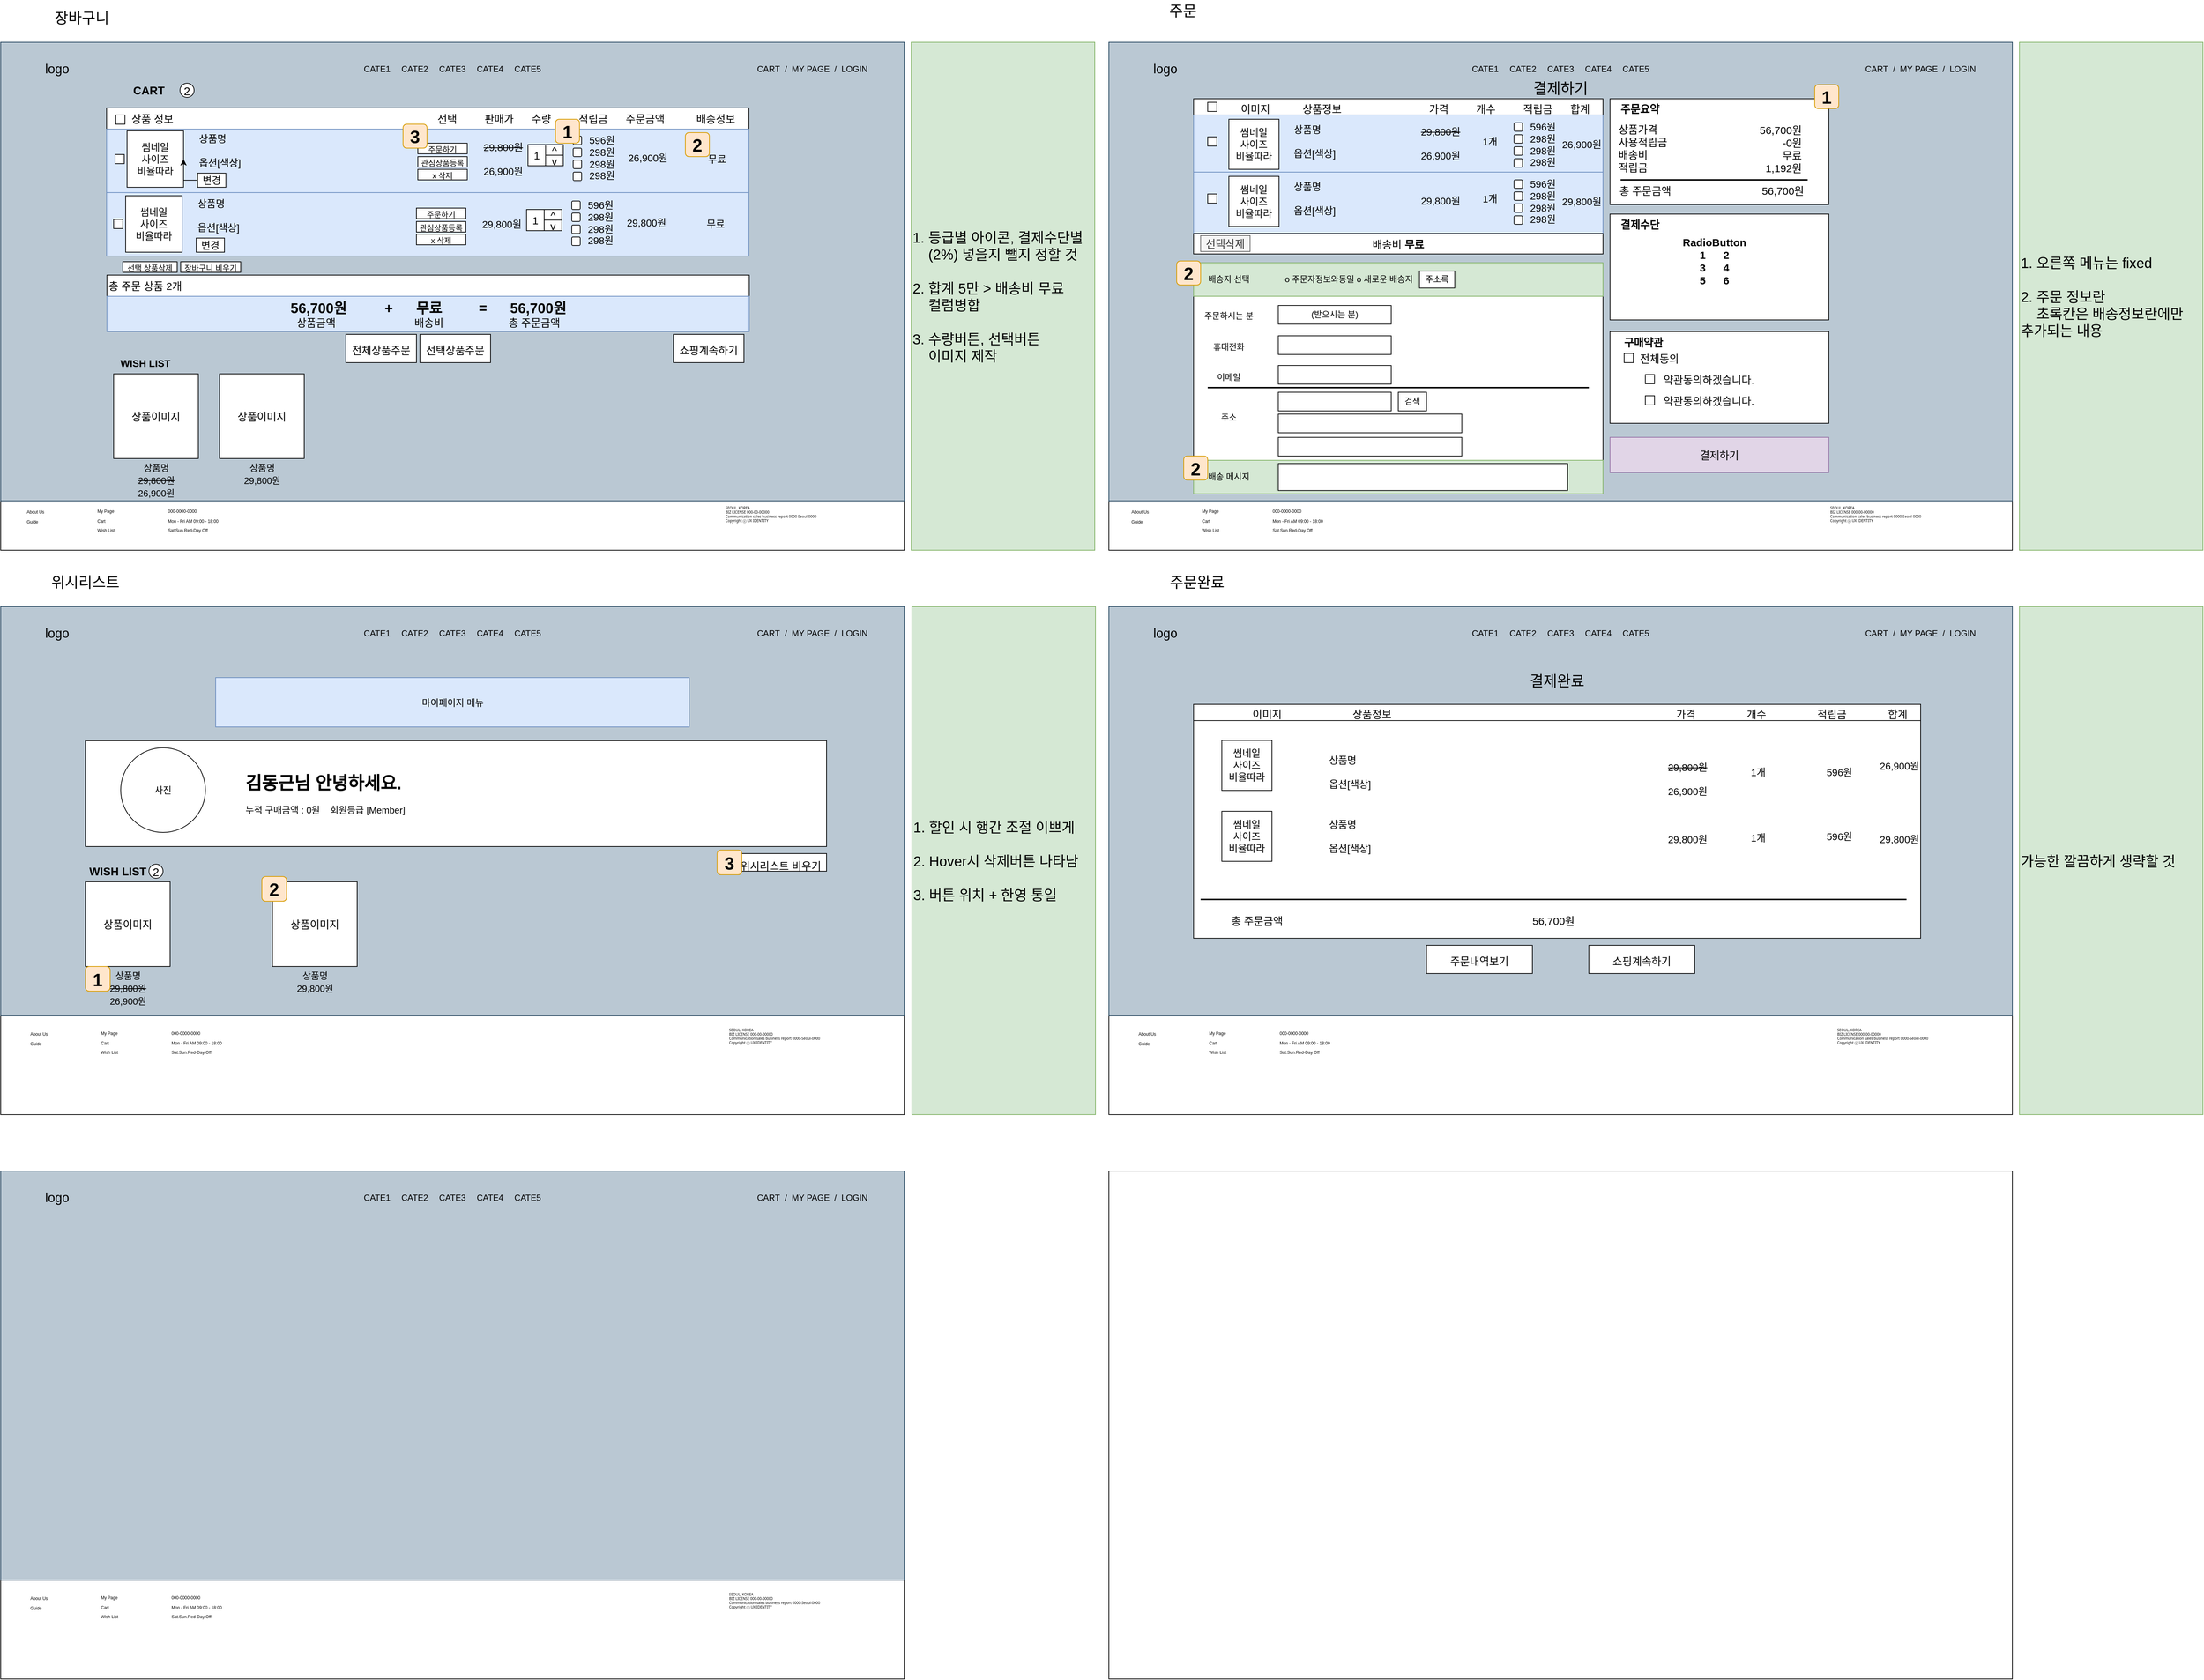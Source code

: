 <mxfile version="20.8.23" type="device"><diagram name="페이지-1" id="Fs-DJU_LA01x5wMUSc46"><mxGraphModel dx="1353" dy="1123" grid="1" gridSize="10" guides="0" tooltips="1" connect="1" arrows="0" fold="1" page="1" pageScale="1" pageWidth="900" pageHeight="1600" math="0" shadow="0"><root><mxCell id="0"/><mxCell id="1" parent="0"/><mxCell id="zeuohfzEgvl5raNn-svP-1" value="" style="rounded=0;whiteSpace=wrap;html=1;" parent="1" vertex="1"><mxGeometry x="80" y="80" width="1280" height="720" as="geometry"/></mxCell><mxCell id="zeuohfzEgvl5raNn-svP-13" value="" style="rounded=0;whiteSpace=wrap;html=1;fillColor=#bac8d3;strokeColor=#23445d;" parent="1" vertex="1"><mxGeometry x="80" y="80" width="1280" height="650" as="geometry"/></mxCell><mxCell id="zeuohfzEgvl5raNn-svP-2" value="logo" style="rounded=0;whiteSpace=wrap;html=1;strokeColor=none;fontStyle=0;fontSize=18;fillColor=none;" parent="1" vertex="1"><mxGeometry x="120" y="103" width="80" height="30" as="geometry"/></mxCell><mxCell id="zeuohfzEgvl5raNn-svP-7" value="CATE1&lt;span style=&quot;white-space: pre; font-size: 12px;&quot;&gt;&#9;&lt;/span&gt;CATE2&lt;span style=&quot;white-space: pre; font-size: 12px;&quot;&gt;&#9;&lt;/span&gt;CATE3&lt;span style=&quot;white-space: pre; font-size: 12px;&quot;&gt;&#9;&lt;/span&gt;CATE4&lt;span style=&quot;white-space: pre; font-size: 12px;&quot;&gt;&#9;&lt;/span&gt;CATE5" style="rounded=0;whiteSpace=wrap;html=1;strokeColor=none;fontSize=12;fillColor=none;" parent="1" vertex="1"><mxGeometry x="80" y="113" width="1280" height="10" as="geometry"/></mxCell><mxCell id="zeuohfzEgvl5raNn-svP-10" value="CART&amp;nbsp; /&amp;nbsp; MY PAGE&amp;nbsp; /&amp;nbsp; LOGIN" style="rounded=0;whiteSpace=wrap;html=1;strokeColor=none;fontSize=12;fillColor=none;" parent="1" vertex="1"><mxGeometry x="1130" y="113" width="200" height="10" as="geometry"/></mxCell><mxCell id="zeuohfzEgvl5raNn-svP-23" value="" style="rounded=0;whiteSpace=wrap;html=1;" parent="1" vertex="1"><mxGeometry x="80" y="880" width="1280" height="720" as="geometry"/></mxCell><mxCell id="zeuohfzEgvl5raNn-svP-24" value="" style="rounded=0;whiteSpace=wrap;html=1;" parent="1" vertex="1"><mxGeometry x="1650" y="80" width="1280" height="720" as="geometry"/></mxCell><mxCell id="zeuohfzEgvl5raNn-svP-25" value="" style="rounded=0;whiteSpace=wrap;html=1;" parent="1" vertex="1"><mxGeometry x="1650" y="880" width="1280" height="720" as="geometry"/></mxCell><mxCell id="zeuohfzEgvl5raNn-svP-27" value="" style="rounded=0;whiteSpace=wrap;html=1;" parent="1" vertex="1"><mxGeometry x="1650" y="1680" width="1280" height="720" as="geometry"/></mxCell><mxCell id="-gPzul-NDsnGQigQh0gx-2" value="" style="rounded=0;whiteSpace=wrap;html=1;" parent="1" vertex="1"><mxGeometry x="1650" y="80" width="1280" height="720" as="geometry"/></mxCell><mxCell id="-gPzul-NDsnGQigQh0gx-3" value="" style="rounded=0;whiteSpace=wrap;html=1;fillColor=#bac8d3;strokeColor=#23445d;" parent="1" vertex="1"><mxGeometry x="1650" y="80" width="1280" height="650" as="geometry"/></mxCell><mxCell id="-gPzul-NDsnGQigQh0gx-4" value="logo" style="rounded=0;whiteSpace=wrap;html=1;strokeColor=none;fontStyle=0;fontSize=18;fillColor=none;" parent="1" vertex="1"><mxGeometry x="1690" y="103" width="80" height="30" as="geometry"/></mxCell><mxCell id="-gPzul-NDsnGQigQh0gx-5" value="CATE1&lt;span style=&quot;white-space: pre; font-size: 12px;&quot;&gt;&#9;&lt;/span&gt;CATE2&lt;span style=&quot;white-space: pre; font-size: 12px;&quot;&gt;&#9;&lt;/span&gt;CATE3&lt;span style=&quot;white-space: pre; font-size: 12px;&quot;&gt;&#9;&lt;/span&gt;CATE4&lt;span style=&quot;white-space: pre; font-size: 12px;&quot;&gt;&#9;&lt;/span&gt;CATE5" style="rounded=0;whiteSpace=wrap;html=1;strokeColor=none;fontSize=12;fillColor=none;" parent="1" vertex="1"><mxGeometry x="1650" y="113" width="1280" height="10" as="geometry"/></mxCell><mxCell id="-gPzul-NDsnGQigQh0gx-6" value="CART&amp;nbsp; /&amp;nbsp; MY PAGE&amp;nbsp; /&amp;nbsp; LOGIN" style="rounded=0;whiteSpace=wrap;html=1;strokeColor=none;fontSize=12;fillColor=none;" parent="1" vertex="1"><mxGeometry x="2700" y="113" width="200" height="10" as="geometry"/></mxCell><mxCell id="-gPzul-NDsnGQigQh0gx-16" value="" style="rounded=0;whiteSpace=wrap;html=1;" parent="1" vertex="1"><mxGeometry x="80" y="880" width="1280" height="720" as="geometry"/></mxCell><mxCell id="-gPzul-NDsnGQigQh0gx-17" value="" style="rounded=0;whiteSpace=wrap;html=1;fillColor=#bac8d3;strokeColor=#23445d;" parent="1" vertex="1"><mxGeometry x="80" y="880" width="1280" height="580" as="geometry"/></mxCell><mxCell id="-gPzul-NDsnGQigQh0gx-18" value="logo" style="rounded=0;whiteSpace=wrap;html=1;strokeColor=none;fontStyle=0;fontSize=18;fillColor=none;" parent="1" vertex="1"><mxGeometry x="120" y="903" width="80" height="30" as="geometry"/></mxCell><mxCell id="-gPzul-NDsnGQigQh0gx-19" value="CATE1&lt;span style=&quot;white-space: pre;&quot;&gt;&#9;&lt;/span&gt;CATE2&lt;span style=&quot;white-space: pre; font-size: 12px;&quot;&gt;&#9;&lt;/span&gt;CATE3&lt;span style=&quot;white-space: pre; font-size: 12px;&quot;&gt;&#9;&lt;/span&gt;CATE4&lt;span style=&quot;white-space: pre; font-size: 12px;&quot;&gt;&#9;&lt;/span&gt;CATE5" style="rounded=0;whiteSpace=wrap;html=1;strokeColor=none;fontSize=12;fillColor=none;" parent="1" vertex="1"><mxGeometry x="80" y="913" width="1280" height="10" as="geometry"/></mxCell><mxCell id="-gPzul-NDsnGQigQh0gx-20" value="CART&amp;nbsp; /&amp;nbsp; MY PAGE&amp;nbsp; /&amp;nbsp; LOGIN" style="rounded=0;whiteSpace=wrap;html=1;strokeColor=none;fontSize=12;fillColor=none;" parent="1" vertex="1"><mxGeometry x="1130" y="913" width="200" height="10" as="geometry"/></mxCell><mxCell id="-gPzul-NDsnGQigQh0gx-21" value="About Us" style="rounded=0;whiteSpace=wrap;html=1;strokeColor=none;fontSize=6;fillColor=none;align=left;" parent="1" vertex="1"><mxGeometry x="120" y="1480.5" width="50" height="10" as="geometry"/></mxCell><mxCell id="-gPzul-NDsnGQigQh0gx-22" value="Guide" style="rounded=0;whiteSpace=wrap;html=1;strokeColor=none;fontSize=6;fillColor=none;align=left;" parent="1" vertex="1"><mxGeometry x="120" y="1494.5" width="50" height="10" as="geometry"/></mxCell><mxCell id="-gPzul-NDsnGQigQh0gx-23" value="My Page" style="rounded=0;whiteSpace=wrap;html=1;strokeColor=none;fontSize=6;fillColor=none;align=left;" parent="1" vertex="1"><mxGeometry x="220" y="1480" width="50" height="10" as="geometry"/></mxCell><mxCell id="-gPzul-NDsnGQigQh0gx-24" value="Cart" style="rounded=0;whiteSpace=wrap;html=1;strokeColor=none;fontSize=6;fillColor=none;align=left;" parent="1" vertex="1"><mxGeometry x="220" y="1494" width="50" height="10" as="geometry"/></mxCell><mxCell id="-gPzul-NDsnGQigQh0gx-25" value="Wish List" style="rounded=0;whiteSpace=wrap;html=1;strokeColor=none;fontSize=6;fillColor=none;align=left;" parent="1" vertex="1"><mxGeometry x="220" y="1507" width="50" height="10" as="geometry"/></mxCell><mxCell id="-gPzul-NDsnGQigQh0gx-26" value="000-0000-0000" style="rounded=0;whiteSpace=wrap;html=1;strokeColor=none;fontSize=6;fillColor=none;align=left;" parent="1" vertex="1"><mxGeometry x="320" y="1480" width="80" height="10" as="geometry"/></mxCell><mxCell id="-gPzul-NDsnGQigQh0gx-27" value="Mon - Fri AM 09:00 - 18:00" style="rounded=0;whiteSpace=wrap;html=1;strokeColor=none;fontSize=6;fillColor=none;align=left;" parent="1" vertex="1"><mxGeometry x="320" y="1494" width="130" height="10" as="geometry"/></mxCell><mxCell id="-gPzul-NDsnGQigQh0gx-28" value="Sat.Sun.Red-Day Off" style="rounded=0;whiteSpace=wrap;html=1;strokeColor=none;fontSize=6;fillColor=none;align=left;" parent="1" vertex="1"><mxGeometry x="320" y="1506.5" width="130" height="10" as="geometry"/></mxCell><mxCell id="-gPzul-NDsnGQigQh0gx-29" value="&lt;span style=&quot;font-size: 5px; background-color: rgb(255, 255, 255); font-family: Quicksand, NanumBarunGothic, &amp;quot;Apple SD Gothic Neo&amp;quot;, &amp;quot;Malgun Gothic&amp;quot;, &amp;quot;Nanum Gothic&amp;quot;, &amp;quot;Noto Sans&amp;quot;, &amp;quot;sans-serif&amp;quot;;&quot;&gt;SEOUL, KOREA&lt;/span&gt;&lt;br style=&quot;font-size: 5px;&quot;&gt;&lt;p style=&quot;box-sizing: border-box; --tw-border-spacing-x: 0; --tw-border-spacing-y: 0; --tw-translate-x: 0; --tw-translate-y: 0; --tw-rotate: 0; --tw-skew-x: 0; --tw-skew-y: 0; --tw-scale-x: 1; --tw-scale-y: 1; --tw-pan-x: ; --tw-pan-y: ; --tw-pinch-zoom: ; --tw-scroll-snap-strictness: proximity; --tw-ordinal: ; --tw-slashed-zero: ; --tw-numeric-figure: ; --tw-numeric-spacing: ; --tw-numeric-fraction: ; --tw-ring-inset: ; --tw-ring-offset-width: 0px; --tw-ring-offset-color: #fff; --tw-ring-color: rgb(59 130 246 / 0.5); --tw-ring-offset-shadow: 0 0 #0000; --tw-ring-shadow: 0 0 #0000; --tw-shadow: 0 0 #0000; --tw-shadow-colored: 0 0 #0000; --tw-blur: ; --tw-brightness: ; --tw-contrast: ; --tw-grayscale: ; --tw-hue-rotate: ; --tw-invert: ; --tw-saturate: ; --tw-sepia: ; --tw-drop-shadow: ; --tw-backdrop-blur: ; --tw-backdrop-brightness: ; --tw-backdrop-contrast: ; --tw-backdrop-grayscale: ; --tw-backdrop-hue-rotate: ; --tw-backdrop-invert: ; --tw-backdrop-opacity: ; --tw-backdrop-saturate: ; --tw-backdrop-sepia: ; margin: 0px; border-width: 0px; border-style: solid; border-color: rgb(229, 231, 235); font-family: Quicksand, NanumBarunGothic, &amp;quot;Apple SD Gothic Neo&amp;quot;, &amp;quot;Malgun Gothic&amp;quot;, &amp;quot;Nanum Gothic&amp;quot;, &amp;quot;Noto Sans&amp;quot;, &amp;quot;sans-serif&amp;quot;; background-color: rgb(255, 255, 255); font-size: 5px;&quot;&gt;&lt;span style=&quot;box-sizing: border-box; --tw-border-spacing-x: 0; --tw-border-spacing-y: 0; --tw-translate-x: 0; --tw-translate-y: 0; --tw-rotate: 0; --tw-skew-x: 0; --tw-skew-y: 0; --tw-scale-x: 1; --tw-scale-y: 1; --tw-pan-x: ; --tw-pan-y: ; --tw-pinch-zoom: ; --tw-scroll-snap-strictness: proximity; --tw-ordinal: ; --tw-slashed-zero: ; --tw-numeric-figure: ; --tw-numeric-spacing: ; --tw-numeric-fraction: ; --tw-ring-inset: ; --tw-ring-offset-width: 0px; --tw-ring-offset-color: #fff; --tw-ring-color: rgb(59 130 246 / 0.5); --tw-ring-offset-shadow: 0 0 #0000; --tw-ring-shadow: 0 0 #0000; --tw-shadow: 0 0 #0000; --tw-shadow-colored: 0 0 #0000; --tw-blur: ; --tw-brightness: ; --tw-contrast: ; --tw-grayscale: ; --tw-hue-rotate: ; --tw-invert: ; --tw-saturate: ; --tw-sepia: ; --tw-drop-shadow: ; --tw-backdrop-blur: ; --tw-backdrop-brightness: ; --tw-backdrop-contrast: ; --tw-backdrop-grayscale: ; --tw-backdrop-hue-rotate: ; --tw-backdrop-invert: ; --tw-backdrop-opacity: ; --tw-backdrop-saturate: ; --tw-backdrop-sepia: ; border-width: 0px; border-style: solid; border-color: rgb(229, 231, 235); font-size: 5px;&quot;&gt;&lt;font style=&quot;font-size: 5px;&quot;&gt;BIZ LICENSE 000-00-00000&lt;br style=&quot;box-sizing: border-box; --tw-border-spacing-x: 0; --tw-border-spacing-y: 0; --tw-translate-x: 0; --tw-translate-y: 0; --tw-rotate: 0; --tw-skew-x: 0; --tw-skew-y: 0; --tw-scale-x: 1; --tw-scale-y: 1; --tw-pan-x: ; --tw-pan-y: ; --tw-pinch-zoom: ; --tw-scroll-snap-strictness: proximity; --tw-ordinal: ; --tw-slashed-zero: ; --tw-numeric-figure: ; --tw-numeric-spacing: ; --tw-numeric-fraction: ; --tw-ring-inset: ; --tw-ring-offset-width: 0px; --tw-ring-offset-color: #fff; --tw-ring-color: rgb(59 130 246 / 0.5); --tw-ring-offset-shadow: 0 0 #0000; --tw-ring-shadow: 0 0 #0000; --tw-shadow: 0 0 #0000; --tw-shadow-colored: 0 0 #0000; --tw-blur: ; --tw-brightness: ; --tw-contrast: ; --tw-grayscale: ; --tw-hue-rotate: ; --tw-invert: ; --tw-saturate: ; --tw-sepia: ; --tw-drop-shadow: ; --tw-backdrop-blur: ; --tw-backdrop-brightness: ; --tw-backdrop-contrast: ; --tw-backdrop-grayscale: ; --tw-backdrop-hue-rotate: ; --tw-backdrop-invert: ; --tw-backdrop-opacity: ; --tw-backdrop-saturate: ; --tw-backdrop-sepia: ; border-width: 0px; border-style: solid; border-color: rgb(229, 231, 235); font-size: 5px;&quot;&gt;Communication sales business report 0000-Seoul-0000&lt;br style=&quot;box-sizing: border-box; --tw-border-spacing-x: 0; --tw-border-spacing-y: 0; --tw-translate-x: 0; --tw-translate-y: 0; --tw-rotate: 0; --tw-skew-x: 0; --tw-skew-y: 0; --tw-scale-x: 1; --tw-scale-y: 1; --tw-pan-x: ; --tw-pan-y: ; --tw-pinch-zoom: ; --tw-scroll-snap-strictness: proximity; --tw-ordinal: ; --tw-slashed-zero: ; --tw-numeric-figure: ; --tw-numeric-spacing: ; --tw-numeric-fraction: ; --tw-ring-inset: ; --tw-ring-offset-width: 0px; --tw-ring-offset-color: #fff; --tw-ring-color: rgb(59 130 246 / 0.5); --tw-ring-offset-shadow: 0 0 #0000; --tw-ring-shadow: 0 0 #0000; --tw-shadow: 0 0 #0000; --tw-shadow-colored: 0 0 #0000; --tw-blur: ; --tw-brightness: ; --tw-contrast: ; --tw-grayscale: ; --tw-hue-rotate: ; --tw-invert: ; --tw-saturate: ; --tw-sepia: ; --tw-drop-shadow: ; --tw-backdrop-blur: ; --tw-backdrop-brightness: ; --tw-backdrop-contrast: ; --tw-backdrop-grayscale: ; --tw-backdrop-hue-rotate: ; --tw-backdrop-invert: ; --tw-backdrop-opacity: ; --tw-backdrop-saturate: ; --tw-backdrop-sepia: ; border-width: 0px; border-style: solid; border-color: rgb(229, 231, 235); font-size: 5px;&quot;&gt;Copyright ⓒ UX IDENTITY&lt;/font&gt;&lt;/span&gt;&lt;/p&gt;" style="rounded=0;whiteSpace=wrap;html=1;strokeColor=none;fontSize=5;fillColor=none;align=left;verticalAlign=top;fontColor=#000000;" parent="1" vertex="1"><mxGeometry x="1110" y="1470" width="220" height="110" as="geometry"/></mxCell><mxCell id="-gPzul-NDsnGQigQh0gx-30" value="" style="rounded=0;whiteSpace=wrap;html=1;" parent="1" vertex="1"><mxGeometry x="1650" y="880" width="1280" height="720" as="geometry"/></mxCell><mxCell id="-gPzul-NDsnGQigQh0gx-31" value="" style="rounded=0;whiteSpace=wrap;html=1;fillColor=#bac8d3;strokeColor=#23445d;" parent="1" vertex="1"><mxGeometry x="1650" y="880" width="1280" height="580" as="geometry"/></mxCell><mxCell id="-gPzul-NDsnGQigQh0gx-32" value="logo" style="rounded=0;whiteSpace=wrap;html=1;strokeColor=none;fontStyle=0;fontSize=18;fillColor=none;" parent="1" vertex="1"><mxGeometry x="1690" y="903" width="80" height="30" as="geometry"/></mxCell><mxCell id="-gPzul-NDsnGQigQh0gx-33" value="CATE1&lt;span style=&quot;white-space: pre; font-size: 12px;&quot;&gt;&#9;&lt;/span&gt;CATE2&lt;span style=&quot;white-space: pre; font-size: 12px;&quot;&gt;&#9;&lt;/span&gt;CATE3&lt;span style=&quot;white-space: pre; font-size: 12px;&quot;&gt;&#9;&lt;/span&gt;CATE4&lt;span style=&quot;white-space: pre; font-size: 12px;&quot;&gt;&#9;&lt;/span&gt;CATE5" style="rounded=0;whiteSpace=wrap;html=1;strokeColor=none;fontSize=12;fillColor=none;" parent="1" vertex="1"><mxGeometry x="1650" y="913" width="1280" height="10" as="geometry"/></mxCell><mxCell id="-gPzul-NDsnGQigQh0gx-34" value="CART&amp;nbsp; /&amp;nbsp; MY PAGE&amp;nbsp; /&amp;nbsp; LOGIN" style="rounded=0;whiteSpace=wrap;html=1;strokeColor=none;fontSize=12;fillColor=none;" parent="1" vertex="1"><mxGeometry x="2700" y="913" width="200" height="10" as="geometry"/></mxCell><mxCell id="-gPzul-NDsnGQigQh0gx-35" value="About Us" style="rounded=0;whiteSpace=wrap;html=1;strokeColor=none;fontSize=6;fillColor=none;align=left;" parent="1" vertex="1"><mxGeometry x="1690" y="1480.5" width="50" height="10" as="geometry"/></mxCell><mxCell id="-gPzul-NDsnGQigQh0gx-36" value="Guide" style="rounded=0;whiteSpace=wrap;html=1;strokeColor=none;fontSize=6;fillColor=none;align=left;" parent="1" vertex="1"><mxGeometry x="1690" y="1494.5" width="50" height="10" as="geometry"/></mxCell><mxCell id="-gPzul-NDsnGQigQh0gx-37" value="My Page" style="rounded=0;whiteSpace=wrap;html=1;strokeColor=none;fontSize=6;fillColor=none;align=left;" parent="1" vertex="1"><mxGeometry x="1790" y="1480" width="50" height="10" as="geometry"/></mxCell><mxCell id="-gPzul-NDsnGQigQh0gx-38" value="Cart" style="rounded=0;whiteSpace=wrap;html=1;strokeColor=none;fontSize=6;fillColor=none;align=left;" parent="1" vertex="1"><mxGeometry x="1790" y="1494" width="50" height="10" as="geometry"/></mxCell><mxCell id="-gPzul-NDsnGQigQh0gx-39" value="Wish List" style="rounded=0;whiteSpace=wrap;html=1;strokeColor=none;fontSize=6;fillColor=none;align=left;" parent="1" vertex="1"><mxGeometry x="1790" y="1507" width="50" height="10" as="geometry"/></mxCell><mxCell id="-gPzul-NDsnGQigQh0gx-40" value="000-0000-0000" style="rounded=0;whiteSpace=wrap;html=1;strokeColor=none;fontSize=6;fillColor=none;align=left;" parent="1" vertex="1"><mxGeometry x="1890" y="1480" width="80" height="10" as="geometry"/></mxCell><mxCell id="-gPzul-NDsnGQigQh0gx-41" value="Mon - Fri AM 09:00 - 18:00" style="rounded=0;whiteSpace=wrap;html=1;strokeColor=none;fontSize=6;fillColor=none;align=left;" parent="1" vertex="1"><mxGeometry x="1890" y="1494" width="130" height="10" as="geometry"/></mxCell><mxCell id="-gPzul-NDsnGQigQh0gx-42" value="Sat.Sun.Red-Day Off" style="rounded=0;whiteSpace=wrap;html=1;strokeColor=none;fontSize=6;fillColor=none;align=left;" parent="1" vertex="1"><mxGeometry x="1890" y="1506.5" width="130" height="10" as="geometry"/></mxCell><mxCell id="-gPzul-NDsnGQigQh0gx-43" value="&lt;span style=&quot;font-size: 5px; background-color: rgb(255, 255, 255); font-family: Quicksand, NanumBarunGothic, &amp;quot;Apple SD Gothic Neo&amp;quot;, &amp;quot;Malgun Gothic&amp;quot;, &amp;quot;Nanum Gothic&amp;quot;, &amp;quot;Noto Sans&amp;quot;, &amp;quot;sans-serif&amp;quot;;&quot;&gt;SEOUL, KOREA&lt;/span&gt;&lt;br style=&quot;font-size: 5px;&quot;&gt;&lt;p style=&quot;box-sizing: border-box; --tw-border-spacing-x: 0; --tw-border-spacing-y: 0; --tw-translate-x: 0; --tw-translate-y: 0; --tw-rotate: 0; --tw-skew-x: 0; --tw-skew-y: 0; --tw-scale-x: 1; --tw-scale-y: 1; --tw-pan-x: ; --tw-pan-y: ; --tw-pinch-zoom: ; --tw-scroll-snap-strictness: proximity; --tw-ordinal: ; --tw-slashed-zero: ; --tw-numeric-figure: ; --tw-numeric-spacing: ; --tw-numeric-fraction: ; --tw-ring-inset: ; --tw-ring-offset-width: 0px; --tw-ring-offset-color: #fff; --tw-ring-color: rgb(59 130 246 / 0.5); --tw-ring-offset-shadow: 0 0 #0000; --tw-ring-shadow: 0 0 #0000; --tw-shadow: 0 0 #0000; --tw-shadow-colored: 0 0 #0000; --tw-blur: ; --tw-brightness: ; --tw-contrast: ; --tw-grayscale: ; --tw-hue-rotate: ; --tw-invert: ; --tw-saturate: ; --tw-sepia: ; --tw-drop-shadow: ; --tw-backdrop-blur: ; --tw-backdrop-brightness: ; --tw-backdrop-contrast: ; --tw-backdrop-grayscale: ; --tw-backdrop-hue-rotate: ; --tw-backdrop-invert: ; --tw-backdrop-opacity: ; --tw-backdrop-saturate: ; --tw-backdrop-sepia: ; margin: 0px; border-width: 0px; border-style: solid; border-color: rgb(229, 231, 235); font-family: Quicksand, NanumBarunGothic, &amp;quot;Apple SD Gothic Neo&amp;quot;, &amp;quot;Malgun Gothic&amp;quot;, &amp;quot;Nanum Gothic&amp;quot;, &amp;quot;Noto Sans&amp;quot;, &amp;quot;sans-serif&amp;quot;; background-color: rgb(255, 255, 255); font-size: 5px;&quot;&gt;&lt;span style=&quot;box-sizing: border-box; --tw-border-spacing-x: 0; --tw-border-spacing-y: 0; --tw-translate-x: 0; --tw-translate-y: 0; --tw-rotate: 0; --tw-skew-x: 0; --tw-skew-y: 0; --tw-scale-x: 1; --tw-scale-y: 1; --tw-pan-x: ; --tw-pan-y: ; --tw-pinch-zoom: ; --tw-scroll-snap-strictness: proximity; --tw-ordinal: ; --tw-slashed-zero: ; --tw-numeric-figure: ; --tw-numeric-spacing: ; --tw-numeric-fraction: ; --tw-ring-inset: ; --tw-ring-offset-width: 0px; --tw-ring-offset-color: #fff; --tw-ring-color: rgb(59 130 246 / 0.5); --tw-ring-offset-shadow: 0 0 #0000; --tw-ring-shadow: 0 0 #0000; --tw-shadow: 0 0 #0000; --tw-shadow-colored: 0 0 #0000; --tw-blur: ; --tw-brightness: ; --tw-contrast: ; --tw-grayscale: ; --tw-hue-rotate: ; --tw-invert: ; --tw-saturate: ; --tw-sepia: ; --tw-drop-shadow: ; --tw-backdrop-blur: ; --tw-backdrop-brightness: ; --tw-backdrop-contrast: ; --tw-backdrop-grayscale: ; --tw-backdrop-hue-rotate: ; --tw-backdrop-invert: ; --tw-backdrop-opacity: ; --tw-backdrop-saturate: ; --tw-backdrop-sepia: ; border-width: 0px; border-style: solid; border-color: rgb(229, 231, 235); font-size: 5px;&quot;&gt;&lt;font style=&quot;font-size: 5px;&quot;&gt;BIZ LICENSE 000-00-00000&lt;br style=&quot;box-sizing: border-box; --tw-border-spacing-x: 0; --tw-border-spacing-y: 0; --tw-translate-x: 0; --tw-translate-y: 0; --tw-rotate: 0; --tw-skew-x: 0; --tw-skew-y: 0; --tw-scale-x: 1; --tw-scale-y: 1; --tw-pan-x: ; --tw-pan-y: ; --tw-pinch-zoom: ; --tw-scroll-snap-strictness: proximity; --tw-ordinal: ; --tw-slashed-zero: ; --tw-numeric-figure: ; --tw-numeric-spacing: ; --tw-numeric-fraction: ; --tw-ring-inset: ; --tw-ring-offset-width: 0px; --tw-ring-offset-color: #fff; --tw-ring-color: rgb(59 130 246 / 0.5); --tw-ring-offset-shadow: 0 0 #0000; --tw-ring-shadow: 0 0 #0000; --tw-shadow: 0 0 #0000; --tw-shadow-colored: 0 0 #0000; --tw-blur: ; --tw-brightness: ; --tw-contrast: ; --tw-grayscale: ; --tw-hue-rotate: ; --tw-invert: ; --tw-saturate: ; --tw-sepia: ; --tw-drop-shadow: ; --tw-backdrop-blur: ; --tw-backdrop-brightness: ; --tw-backdrop-contrast: ; --tw-backdrop-grayscale: ; --tw-backdrop-hue-rotate: ; --tw-backdrop-invert: ; --tw-backdrop-opacity: ; --tw-backdrop-saturate: ; --tw-backdrop-sepia: ; border-width: 0px; border-style: solid; border-color: rgb(229, 231, 235); font-size: 5px;&quot;&gt;Communication sales business report 0000-Seoul-0000&lt;br style=&quot;box-sizing: border-box; --tw-border-spacing-x: 0; --tw-border-spacing-y: 0; --tw-translate-x: 0; --tw-translate-y: 0; --tw-rotate: 0; --tw-skew-x: 0; --tw-skew-y: 0; --tw-scale-x: 1; --tw-scale-y: 1; --tw-pan-x: ; --tw-pan-y: ; --tw-pinch-zoom: ; --tw-scroll-snap-strictness: proximity; --tw-ordinal: ; --tw-slashed-zero: ; --tw-numeric-figure: ; --tw-numeric-spacing: ; --tw-numeric-fraction: ; --tw-ring-inset: ; --tw-ring-offset-width: 0px; --tw-ring-offset-color: #fff; --tw-ring-color: rgb(59 130 246 / 0.5); --tw-ring-offset-shadow: 0 0 #0000; --tw-ring-shadow: 0 0 #0000; --tw-shadow: 0 0 #0000; --tw-shadow-colored: 0 0 #0000; --tw-blur: ; --tw-brightness: ; --tw-contrast: ; --tw-grayscale: ; --tw-hue-rotate: ; --tw-invert: ; --tw-saturate: ; --tw-sepia: ; --tw-drop-shadow: ; --tw-backdrop-blur: ; --tw-backdrop-brightness: ; --tw-backdrop-contrast: ; --tw-backdrop-grayscale: ; --tw-backdrop-hue-rotate: ; --tw-backdrop-invert: ; --tw-backdrop-opacity: ; --tw-backdrop-saturate: ; --tw-backdrop-sepia: ; border-width: 0px; border-style: solid; border-color: rgb(229, 231, 235); font-size: 5px;&quot;&gt;Copyright ⓒ UX IDENTITY&lt;/font&gt;&lt;/span&gt;&lt;/p&gt;" style="rounded=0;whiteSpace=wrap;html=1;strokeColor=none;fontSize=5;fillColor=none;align=left;verticalAlign=top;fontColor=#000000;" parent="1" vertex="1"><mxGeometry x="2680" y="1470" width="220" height="110" as="geometry"/></mxCell><mxCell id="-gPzul-NDsnGQigQh0gx-44" value="&lt;font style=&quot;font-size: 16px;&quot;&gt;&lt;b&gt;WISH LIST&lt;/b&gt;&lt;/font&gt;" style="text;html=1;strokeColor=none;fillColor=none;align=center;verticalAlign=middle;whiteSpace=wrap;rounded=0;" parent="1" vertex="1"><mxGeometry x="186" y="1240" width="120" height="30" as="geometry"/></mxCell><mxCell id="-gPzul-NDsnGQigQh0gx-123" value="&lt;font style=&quot;font-size: 20px;&quot;&gt;1. 할인 시 행간 조절 이쁘게&lt;br&gt;&lt;br&gt;2. Hover시 삭제버튼 나타남&lt;br&gt;&lt;br&gt;3. 버튼 위치 + 한영 통일&lt;br&gt;&lt;/font&gt;" style="rounded=0;whiteSpace=wrap;html=1;labelBorderColor=none;fontSize=11;fillColor=#d5e8d4;strokeColor=#82b366;align=left;" parent="1" vertex="1"><mxGeometry x="1371" y="880" width="260" height="720" as="geometry"/></mxCell><mxCell id="-gPzul-NDsnGQigQh0gx-131" value="&lt;font style=&quot;font-size: 20px;&quot;&gt;1. 등급별 아이콘, 결제수단별&lt;br&gt;&amp;nbsp; &amp;nbsp; (2%) 넣을지 뺄지 정할 것&lt;br&gt;&lt;br&gt;2. 합계 5만 &amp;gt; 배송비 무료&lt;br&gt;&amp;nbsp; &amp;nbsp; 컬럼병합&lt;br&gt;&lt;br&gt;3. 수량버튼, 선택버튼&lt;br&gt;&amp;nbsp; &amp;nbsp; 이미지 제작&lt;br&gt;&lt;/font&gt;" style="rounded=0;whiteSpace=wrap;html=1;labelBorderColor=none;fontSize=11;fillColor=#d5e8d4;strokeColor=#82b366;align=left;" parent="1" vertex="1"><mxGeometry x="1370" y="80" width="260" height="720" as="geometry"/></mxCell><mxCell id="-gPzul-NDsnGQigQh0gx-297" value="" style="rounded=0;whiteSpace=wrap;html=1;labelBorderColor=none;fontSize=13;" parent="1" vertex="1"><mxGeometry x="200" y="1070" width="1050" height="150" as="geometry"/></mxCell><mxCell id="-gPzul-NDsnGQigQh0gx-299" value="사진" style="ellipse;whiteSpace=wrap;html=1;aspect=fixed;labelBorderColor=none;fontSize=13;" parent="1" vertex="1"><mxGeometry x="250" y="1080" width="120" height="120" as="geometry"/></mxCell><mxCell id="-gPzul-NDsnGQigQh0gx-302" value="&lt;div style=&quot;text-align: left;&quot;&gt;&lt;span style=&quot;background-color: initial;&quot;&gt;&lt;font style=&quot;font-size: 25px;&quot;&gt;&lt;b&gt;김동근님 안녕하세요.&lt;/b&gt;&lt;/font&gt;&lt;/span&gt;&lt;/div&gt;&lt;div style=&quot;text-align: left;&quot;&gt;&lt;span style=&quot;background-color: initial;&quot;&gt;&lt;br&gt;&lt;/span&gt;&lt;/div&gt;&lt;div style=&quot;text-align: left;&quot;&gt;&lt;span style=&quot;background-color: initial;&quot;&gt;누적 구매금액 : 0원&amp;nbsp; &amp;nbsp;&amp;nbsp;&lt;/span&gt;&lt;span style=&quot;background-color: initial; white-space: pre;&quot;&gt;회&lt;/span&gt;&lt;span style=&quot;background-color: initial;&quot;&gt;원등급 [Member]&lt;/span&gt;&lt;/div&gt;" style="text;html=1;strokeColor=none;fillColor=none;align=center;verticalAlign=middle;whiteSpace=wrap;rounded=0;fontSize=13;" parent="1" vertex="1"><mxGeometry x="410" y="1070" width="260" height="150" as="geometry"/></mxCell><mxCell id="-gPzul-NDsnGQigQh0gx-303" value="&lt;p style=&quot;line-height: 30%;&quot;&gt;&lt;font style=&quot;font-size: 16px;&quot;&gt;2&lt;/font&gt;&lt;/p&gt;" style="ellipse;whiteSpace=wrap;html=1;aspect=fixed;labelBorderColor=none;fontSize=25;" parent="1" vertex="1"><mxGeometry x="290" y="1245" width="20" height="20" as="geometry"/></mxCell><mxCell id="-gPzul-NDsnGQigQh0gx-305" value="상품이미지" style="rounded=0;whiteSpace=wrap;html=1;labelBorderColor=none;fontSize=15;" parent="1" vertex="1"><mxGeometry x="200" y="1270" width="120" height="120" as="geometry"/></mxCell><mxCell id="-gPzul-NDsnGQigQh0gx-307" value="상품이미지" style="rounded=0;whiteSpace=wrap;html=1;labelBorderColor=none;fontSize=15;" parent="1" vertex="1"><mxGeometry x="465" y="1270" width="120" height="120" as="geometry"/></mxCell><mxCell id="-gPzul-NDsnGQigQh0gx-308" value="&lt;span style=&quot;font-weight: normal; font-size: 13px;&quot;&gt;상품명&lt;br&gt;29,800원&lt;br&gt;&lt;br&gt;&lt;/span&gt;" style="text;strokeColor=none;fillColor=none;html=1;fontSize=15;fontStyle=1;verticalAlign=middle;align=center;" parent="1" vertex="1"><mxGeometry x="465" y="1390" width="120" height="60" as="geometry"/></mxCell><mxCell id="-gPzul-NDsnGQigQh0gx-309" value="&lt;span style=&quot;font-weight: normal; font-size: 13px;&quot;&gt;상품명&lt;br&gt;&lt;strike&gt;29,800원&lt;/strike&gt;&lt;br&gt;26,900원&lt;br&gt;&lt;/span&gt;" style="text;strokeColor=none;fillColor=none;html=1;fontSize=15;fontStyle=1;verticalAlign=middle;align=center;" parent="1" vertex="1"><mxGeometry x="200" y="1390" width="120" height="60" as="geometry"/></mxCell><mxCell id="-gPzul-NDsnGQigQh0gx-310" value="마이페이지 메뉴" style="rounded=0;whiteSpace=wrap;html=1;labelBorderColor=none;fontSize=13;fillColor=#dae8fc;strokeColor=#6c8ebf;" parent="1" vertex="1"><mxGeometry x="384.5" y="980.5" width="671" height="70" as="geometry"/></mxCell><mxCell id="-gPzul-NDsnGQigQh0gx-311" value="&lt;font style=&quot;font-size: 25px;&quot;&gt;&lt;b&gt;1&lt;/b&gt;&lt;/font&gt;" style="rounded=1;whiteSpace=wrap;html=1;labelBorderColor=none;fontSize=13;fillColor=#ffe6cc;strokeColor=#d79b00;" parent="1" vertex="1"><mxGeometry x="200" y="1390" width="35" height="35" as="geometry"/></mxCell><mxCell id="-gPzul-NDsnGQigQh0gx-312" value="&lt;font style=&quot;font-size: 25px;&quot;&gt;&lt;b&gt;2&lt;/b&gt;&lt;/font&gt;" style="rounded=1;whiteSpace=wrap;html=1;labelBorderColor=none;fontSize=13;fillColor=#ffe6cc;strokeColor=#d79b00;" parent="1" vertex="1"><mxGeometry x="450" y="1262.5" width="35" height="35" as="geometry"/></mxCell><mxCell id="-gPzul-NDsnGQigQh0gx-314" value="&lt;span style=&quot;font-size: 15px;&quot;&gt;위시리스트 비우기&lt;/span&gt;" style="rounded=0;whiteSpace=wrap;html=1;labelBorderColor=none;fontSize=25;" parent="1" vertex="1"><mxGeometry x="1120" y="1230" width="130" height="25" as="geometry"/></mxCell><mxCell id="-gPzul-NDsnGQigQh0gx-315" value="&lt;font style=&quot;font-size: 25px;&quot;&gt;&lt;b&gt;3&lt;/b&gt;&lt;/font&gt;" style="rounded=1;whiteSpace=wrap;html=1;labelBorderColor=none;fontSize=13;fillColor=#ffe6cc;strokeColor=#d79b00;" parent="1" vertex="1"><mxGeometry x="1095" y="1225" width="35" height="35" as="geometry"/></mxCell><mxCell id="-gPzul-NDsnGQigQh0gx-316" value="&lt;span style=&quot;font-size: 16px;&quot;&gt;&lt;b&gt;CART&lt;/b&gt;&lt;/span&gt;" style="text;html=1;strokeColor=none;fillColor=none;align=center;verticalAlign=middle;whiteSpace=wrap;rounded=0;" parent="1" vertex="1"><mxGeometry x="230" y="133" width="120" height="30" as="geometry"/></mxCell><mxCell id="-gPzul-NDsnGQigQh0gx-317" value="&lt;p style=&quot;line-height: 30%;&quot;&gt;&lt;font style=&quot;font-size: 16px;&quot;&gt;2&lt;/font&gt;&lt;/p&gt;" style="ellipse;whiteSpace=wrap;html=1;aspect=fixed;labelBorderColor=none;fontSize=25;" parent="1" vertex="1"><mxGeometry x="334" y="138" width="20" height="20" as="geometry"/></mxCell><mxCell id="-gPzul-NDsnGQigQh0gx-321" value="&lt;div style=&quot;text-align: justify;&quot;&gt;&lt;span style=&quot;background-color: initial; white-space: pre;&quot;&gt;&#9;&lt;/span&gt;&lt;span style=&quot;background-color: initial;&quot;&gt;상품 정보&lt;/span&gt;&lt;span style=&quot;background-color: initial; white-space: pre;&quot;&gt;&#9;&lt;/span&gt;&lt;span style=&quot;background-color: initial; white-space: pre;&quot;&gt;&#9;&lt;/span&gt;&lt;span style=&quot;background-color: initial; white-space: pre;&quot;&gt;&#9;&lt;/span&gt;&lt;span style=&quot;background-color: initial; white-space: pre;&quot;&gt;&#9;&lt;span style=&quot;white-space: pre;&quot;&gt;&#9;&lt;/span&gt;&lt;/span&gt;&lt;span style=&quot;background-color: initial; white-space: pre;&quot;&gt;&#9;&lt;/span&gt;&lt;span style=&quot;background-color: initial; white-space: pre;&quot;&gt;&#9;&lt;/span&gt;&lt;span style=&quot;background-color: initial; white-space: pre;&quot;&gt;&#9;&lt;/span&gt;&lt;span style=&quot;background-color: initial; white-space: pre;&quot;&gt;&#9;&lt;/span&gt;&lt;span style=&quot;background-color: initial; white-space: pre;&quot;&gt;&#9;&lt;/span&gt;&lt;span style=&quot;background-color: initial; white-space: pre;&quot;&gt;&#9;&lt;span style=&quot;white-space: pre;&quot;&gt;&#9;&lt;/span&gt;선&lt;/span&gt;택&lt;span style=&quot;white-space: pre;&quot;&gt;&#9;&lt;/span&gt;&lt;span style=&quot;white-space: pre;&quot;&gt;&#9;&lt;/span&gt;판매가&lt;span style=&quot;background-color: initial; white-space: pre;&quot;&gt;&#9;&lt;/span&gt;&lt;span style=&quot;background-color: initial;&quot;&gt;수량&lt;span style=&quot;white-space: pre;&quot;&gt;&#9;&lt;/span&gt;&lt;span style=&quot;white-space: pre;&quot;&gt;&#9;&lt;/span&gt;&lt;/span&gt;적립금&lt;span style=&quot;background-color: initial; white-space: pre;&quot;&gt;&#9;&lt;/span&gt;&lt;span style=&quot;background-color: initial;&quot;&gt;주문금액&lt;/span&gt;&lt;span style=&quot;background-color: initial; white-space: pre;&quot;&gt;&#9;&lt;/span&gt;&lt;span style=&quot;background-color: initial; white-space: pre;&quot;&gt;&#9;&lt;/span&gt;&lt;span style=&quot;background-color: initial;&quot;&gt;배송정보&lt;/span&gt;&lt;/div&gt;" style="swimlane;fontStyle=0;childLayout=stackLayout;horizontal=1;startSize=30;horizontalStack=0;resizeParent=1;resizeParentMax=0;resizeLast=0;collapsible=1;marginBottom=0;whiteSpace=wrap;html=1;labelBorderColor=none;fontSize=15;align=left;movable=0;resizable=0;rotatable=0;deletable=0;editable=0;locked=1;connectable=0;" parent="1" vertex="1"><mxGeometry x="230" y="173" width="910" height="210" as="geometry"><mxRectangle x="230" y="173" width="940" height="30" as="alternateBounds"/></mxGeometry></mxCell><mxCell id="-gPzul-NDsnGQigQh0gx-322" value="" style="text;strokeColor=#6c8ebf;fillColor=#dae8fc;align=left;verticalAlign=middle;spacingLeft=4;spacingRight=4;overflow=hidden;points=[[0,0.5],[1,0.5]];portConstraint=eastwest;rotatable=1;whiteSpace=wrap;html=1;fontSize=15;movable=1;resizable=1;deletable=1;editable=1;locked=0;connectable=1;" parent="-gPzul-NDsnGQigQh0gx-321" vertex="1"><mxGeometry y="30" width="910" height="90" as="geometry"/></mxCell><mxCell id="-gPzul-NDsnGQigQh0gx-327" style="text;strokeColor=#6c8ebf;fillColor=#dae8fc;align=left;verticalAlign=middle;spacingLeft=4;spacingRight=4;overflow=hidden;points=[[0,0.5],[1,0.5]];portConstraint=eastwest;rotatable=0;whiteSpace=wrap;html=1;fontSize=15;" parent="-gPzul-NDsnGQigQh0gx-321" vertex="1"><mxGeometry y="120" width="910" height="90" as="geometry"/></mxCell><mxCell id="-gPzul-NDsnGQigQh0gx-328" value="" style="rounded=0;whiteSpace=wrap;html=1;labelBorderColor=none;fontSize=14;" parent="1" vertex="1"><mxGeometry x="243" y="183" width="13" height="13" as="geometry"/></mxCell><mxCell id="-gPzul-NDsnGQigQh0gx-397" value="" style="group" parent="1" connectable="0" vertex="1"><mxGeometry x="115" y="730" width="1210" height="130" as="geometry"/></mxCell><mxCell id="zeuohfzEgvl5raNn-svP-14" value="About Us" style="rounded=0;whiteSpace=wrap;html=1;strokeColor=none;fontSize=6;fillColor=none;align=left;" parent="-gPzul-NDsnGQigQh0gx-397" vertex="1"><mxGeometry y="10.5" width="50" height="10" as="geometry"/></mxCell><mxCell id="zeuohfzEgvl5raNn-svP-15" value="Guide" style="rounded=0;whiteSpace=wrap;html=1;strokeColor=none;fontSize=6;fillColor=none;align=left;" parent="-gPzul-NDsnGQigQh0gx-397" vertex="1"><mxGeometry y="24.5" width="50" height="10" as="geometry"/></mxCell><mxCell id="zeuohfzEgvl5raNn-svP-16" value="My Page" style="rounded=0;whiteSpace=wrap;html=1;strokeColor=none;fontSize=6;fillColor=none;align=left;" parent="-gPzul-NDsnGQigQh0gx-397" vertex="1"><mxGeometry x="100" y="10" width="50" height="10" as="geometry"/></mxCell><mxCell id="zeuohfzEgvl5raNn-svP-17" value="Cart" style="rounded=0;whiteSpace=wrap;html=1;strokeColor=none;fontSize=6;fillColor=none;align=left;" parent="-gPzul-NDsnGQigQh0gx-397" vertex="1"><mxGeometry x="100" y="24" width="50" height="10" as="geometry"/></mxCell><mxCell id="zeuohfzEgvl5raNn-svP-18" value="Wish List" style="rounded=0;whiteSpace=wrap;html=1;strokeColor=none;fontSize=6;fillColor=none;align=left;" parent="-gPzul-NDsnGQigQh0gx-397" vertex="1"><mxGeometry x="100" y="37" width="50" height="10" as="geometry"/></mxCell><mxCell id="zeuohfzEgvl5raNn-svP-19" value="000-0000-0000" style="rounded=0;whiteSpace=wrap;html=1;strokeColor=none;fontSize=6;fillColor=none;align=left;" parent="-gPzul-NDsnGQigQh0gx-397" vertex="1"><mxGeometry x="200" y="10" width="80" height="10" as="geometry"/></mxCell><mxCell id="zeuohfzEgvl5raNn-svP-20" value="Mon - Fri AM 09:00 - 18:00" style="rounded=0;whiteSpace=wrap;html=1;strokeColor=none;fontSize=6;fillColor=none;align=left;" parent="-gPzul-NDsnGQigQh0gx-397" vertex="1"><mxGeometry x="200" y="24" width="130" height="10" as="geometry"/></mxCell><mxCell id="zeuohfzEgvl5raNn-svP-21" value="Sat.Sun.Red-Day Off" style="rounded=0;whiteSpace=wrap;html=1;strokeColor=none;fontSize=6;fillColor=none;align=left;" parent="-gPzul-NDsnGQigQh0gx-397" vertex="1"><mxGeometry x="200" y="36.5" width="130" height="10" as="geometry"/></mxCell><mxCell id="zeuohfzEgvl5raNn-svP-22" value="&lt;span style=&quot;font-size: 5px; background-color: rgb(255, 255, 255); font-family: Quicksand, NanumBarunGothic, &amp;quot;Apple SD Gothic Neo&amp;quot;, &amp;quot;Malgun Gothic&amp;quot;, &amp;quot;Nanum Gothic&amp;quot;, &amp;quot;Noto Sans&amp;quot;, &amp;quot;sans-serif&amp;quot;;&quot;&gt;SEOUL, KOREA&lt;/span&gt;&lt;br style=&quot;font-size: 5px;&quot;&gt;&lt;p style=&quot;box-sizing: border-box; --tw-border-spacing-x: 0; --tw-border-spacing-y: 0; --tw-translate-x: 0; --tw-translate-y: 0; --tw-rotate: 0; --tw-skew-x: 0; --tw-skew-y: 0; --tw-scale-x: 1; --tw-scale-y: 1; --tw-pan-x: ; --tw-pan-y: ; --tw-pinch-zoom: ; --tw-scroll-snap-strictness: proximity; --tw-ordinal: ; --tw-slashed-zero: ; --tw-numeric-figure: ; --tw-numeric-spacing: ; --tw-numeric-fraction: ; --tw-ring-inset: ; --tw-ring-offset-width: 0px; --tw-ring-offset-color: #fff; --tw-ring-color: rgb(59 130 246 / 0.5); --tw-ring-offset-shadow: 0 0 #0000; --tw-ring-shadow: 0 0 #0000; --tw-shadow: 0 0 #0000; --tw-shadow-colored: 0 0 #0000; --tw-blur: ; --tw-brightness: ; --tw-contrast: ; --tw-grayscale: ; --tw-hue-rotate: ; --tw-invert: ; --tw-saturate: ; --tw-sepia: ; --tw-drop-shadow: ; --tw-backdrop-blur: ; --tw-backdrop-brightness: ; --tw-backdrop-contrast: ; --tw-backdrop-grayscale: ; --tw-backdrop-hue-rotate: ; --tw-backdrop-invert: ; --tw-backdrop-opacity: ; --tw-backdrop-saturate: ; --tw-backdrop-sepia: ; margin: 0px; border-width: 0px; border-style: solid; border-color: rgb(229, 231, 235); font-family: Quicksand, NanumBarunGothic, &amp;quot;Apple SD Gothic Neo&amp;quot;, &amp;quot;Malgun Gothic&amp;quot;, &amp;quot;Nanum Gothic&amp;quot;, &amp;quot;Noto Sans&amp;quot;, &amp;quot;sans-serif&amp;quot;; background-color: rgb(255, 255, 255); font-size: 5px;&quot;&gt;&lt;span style=&quot;box-sizing: border-box; --tw-border-spacing-x: 0; --tw-border-spacing-y: 0; --tw-translate-x: 0; --tw-translate-y: 0; --tw-rotate: 0; --tw-skew-x: 0; --tw-skew-y: 0; --tw-scale-x: 1; --tw-scale-y: 1; --tw-pan-x: ; --tw-pan-y: ; --tw-pinch-zoom: ; --tw-scroll-snap-strictness: proximity; --tw-ordinal: ; --tw-slashed-zero: ; --tw-numeric-figure: ; --tw-numeric-spacing: ; --tw-numeric-fraction: ; --tw-ring-inset: ; --tw-ring-offset-width: 0px; --tw-ring-offset-color: #fff; --tw-ring-color: rgb(59 130 246 / 0.5); --tw-ring-offset-shadow: 0 0 #0000; --tw-ring-shadow: 0 0 #0000; --tw-shadow: 0 0 #0000; --tw-shadow-colored: 0 0 #0000; --tw-blur: ; --tw-brightness: ; --tw-contrast: ; --tw-grayscale: ; --tw-hue-rotate: ; --tw-invert: ; --tw-saturate: ; --tw-sepia: ; --tw-drop-shadow: ; --tw-backdrop-blur: ; --tw-backdrop-brightness: ; --tw-backdrop-contrast: ; --tw-backdrop-grayscale: ; --tw-backdrop-hue-rotate: ; --tw-backdrop-invert: ; --tw-backdrop-opacity: ; --tw-backdrop-saturate: ; --tw-backdrop-sepia: ; border-width: 0px; border-style: solid; border-color: rgb(229, 231, 235); font-size: 5px;&quot;&gt;&lt;font style=&quot;font-size: 5px;&quot;&gt;BIZ LICENSE 000-00-00000&lt;br style=&quot;box-sizing: border-box; --tw-border-spacing-x: 0; --tw-border-spacing-y: 0; --tw-translate-x: 0; --tw-translate-y: 0; --tw-rotate: 0; --tw-skew-x: 0; --tw-skew-y: 0; --tw-scale-x: 1; --tw-scale-y: 1; --tw-pan-x: ; --tw-pan-y: ; --tw-pinch-zoom: ; --tw-scroll-snap-strictness: proximity; --tw-ordinal: ; --tw-slashed-zero: ; --tw-numeric-figure: ; --tw-numeric-spacing: ; --tw-numeric-fraction: ; --tw-ring-inset: ; --tw-ring-offset-width: 0px; --tw-ring-offset-color: #fff; --tw-ring-color: rgb(59 130 246 / 0.5); --tw-ring-offset-shadow: 0 0 #0000; --tw-ring-shadow: 0 0 #0000; --tw-shadow: 0 0 #0000; --tw-shadow-colored: 0 0 #0000; --tw-blur: ; --tw-brightness: ; --tw-contrast: ; --tw-grayscale: ; --tw-hue-rotate: ; --tw-invert: ; --tw-saturate: ; --tw-sepia: ; --tw-drop-shadow: ; --tw-backdrop-blur: ; --tw-backdrop-brightness: ; --tw-backdrop-contrast: ; --tw-backdrop-grayscale: ; --tw-backdrop-hue-rotate: ; --tw-backdrop-invert: ; --tw-backdrop-opacity: ; --tw-backdrop-saturate: ; --tw-backdrop-sepia: ; border-width: 0px; border-style: solid; border-color: rgb(229, 231, 235); font-size: 5px;&quot;&gt;Communication sales business report 0000-Seoul-0000&lt;br style=&quot;box-sizing: border-box; --tw-border-spacing-x: 0; --tw-border-spacing-y: 0; --tw-translate-x: 0; --tw-translate-y: 0; --tw-rotate: 0; --tw-skew-x: 0; --tw-skew-y: 0; --tw-scale-x: 1; --tw-scale-y: 1; --tw-pan-x: ; --tw-pan-y: ; --tw-pinch-zoom: ; --tw-scroll-snap-strictness: proximity; --tw-ordinal: ; --tw-slashed-zero: ; --tw-numeric-figure: ; --tw-numeric-spacing: ; --tw-numeric-fraction: ; --tw-ring-inset: ; --tw-ring-offset-width: 0px; --tw-ring-offset-color: #fff; --tw-ring-color: rgb(59 130 246 / 0.5); --tw-ring-offset-shadow: 0 0 #0000; --tw-ring-shadow: 0 0 #0000; --tw-shadow: 0 0 #0000; --tw-shadow-colored: 0 0 #0000; --tw-blur: ; --tw-brightness: ; --tw-contrast: ; --tw-grayscale: ; --tw-hue-rotate: ; --tw-invert: ; --tw-saturate: ; --tw-sepia: ; --tw-drop-shadow: ; --tw-backdrop-blur: ; --tw-backdrop-brightness: ; --tw-backdrop-contrast: ; --tw-backdrop-grayscale: ; --tw-backdrop-hue-rotate: ; --tw-backdrop-invert: ; --tw-backdrop-opacity: ; --tw-backdrop-saturate: ; --tw-backdrop-sepia: ; border-width: 0px; border-style: solid; border-color: rgb(229, 231, 235); font-size: 5px;&quot;&gt;Copyright ⓒ UX IDENTITY&lt;/font&gt;&lt;/span&gt;&lt;/p&gt;" style="rounded=0;whiteSpace=wrap;html=1;strokeColor=none;fontSize=5;fillColor=none;align=left;verticalAlign=top;fontColor=#000000;" parent="-gPzul-NDsnGQigQh0gx-397" vertex="1"><mxGeometry x="990" width="220" height="110" as="geometry"/></mxCell><mxCell id="GPLqlQkXzw69EavyeP77-1" value="&lt;span style=&quot;font-size: 21px;&quot;&gt;위시리스트&lt;/span&gt;" style="text;html=1;strokeColor=none;fillColor=none;align=center;verticalAlign=middle;whiteSpace=wrap;rounded=0;" parent="-gPzul-NDsnGQigQh0gx-397" vertex="1"><mxGeometry x="-10" y="100" width="190" height="30" as="geometry"/></mxCell><mxCell id="-gPzul-NDsnGQigQh0gx-399" value="총 주문 상품 2개" style="swimlane;fontStyle=0;childLayout=stackLayout;horizontal=1;startSize=30;horizontalStack=0;resizeParent=1;resizeParentMax=0;resizeLast=0;collapsible=1;marginBottom=0;whiteSpace=wrap;html=1;labelBorderColor=none;fontSize=15;align=left;movable=1;resizable=1;rotatable=1;deletable=1;editable=1;locked=0;connectable=1;" parent="1" vertex="1"><mxGeometry x="230.5" y="410" width="910" height="80" as="geometry"/></mxCell><mxCell id="-gPzul-NDsnGQigQh0gx-400" value="&lt;font style=&quot;font-size: 20px;&quot;&gt;&lt;b&gt;56,700원&lt;span style=&quot;white-space: pre;&quot;&gt;&#9;&lt;span style=&quot;white-space: pre;&quot;&gt;&#9;&lt;/span&gt;&lt;/span&gt;+&lt;span style=&quot;white-space: pre;&quot;&gt;&#9;&lt;/span&gt;무료&lt;span style=&quot;white-space: pre;&quot;&gt;&#9;&lt;/span&gt;&lt;span style=&quot;white-space: pre;&quot;&gt;&#9;&lt;/span&gt;=&lt;span style=&quot;white-space: pre;&quot;&gt;&#9;&lt;/span&gt;56,700원&lt;/b&gt;&lt;/font&gt;&lt;br&gt;상품금액&lt;span style=&quot;white-space: pre;&quot;&gt;&#9;&lt;/span&gt;&lt;span style=&quot;white-space: pre;&quot;&gt;&#9;&lt;span style=&quot;white-space: pre;&quot;&gt;&#9;&lt;span style=&quot;white-space: pre;&quot;&gt;&#9;&lt;/span&gt;&lt;/span&gt;&lt;/span&gt;배송비&lt;span style=&quot;white-space: pre;&quot;&gt;&#9;&lt;/span&gt;&lt;span style=&quot;white-space: pre;&quot;&gt;&#9;&lt;span style=&quot;white-space: pre;&quot;&gt;&#9;&lt;/span&gt;&lt;/span&gt;총 주문금액" style="text;strokeColor=#6c8ebf;fillColor=#dae8fc;align=center;verticalAlign=middle;spacingLeft=4;spacingRight=4;overflow=hidden;points=[[0,0.5],[1,0.5]];portConstraint=eastwest;rotatable=0;whiteSpace=wrap;html=1;fontSize=15;" parent="-gPzul-NDsnGQigQh0gx-399" vertex="1"><mxGeometry y="30" width="910" height="50" as="geometry"/></mxCell><mxCell id="-gPzul-NDsnGQigQh0gx-407" value="&lt;font style=&quot;font-size: 15px;&quot;&gt;전체상품주문&lt;/font&gt;" style="rounded=0;whiteSpace=wrap;html=1;labelBorderColor=none;fontSize=20;" parent="1" vertex="1"><mxGeometry x="569" y="494" width="100" height="40" as="geometry"/></mxCell><mxCell id="-gPzul-NDsnGQigQh0gx-408" value="&lt;font style=&quot;font-size: 15px;&quot;&gt;선택상품주문&lt;/font&gt;" style="rounded=0;whiteSpace=wrap;html=1;labelBorderColor=none;fontSize=20;" parent="1" vertex="1"><mxGeometry x="674" y="494" width="100" height="40" as="geometry"/></mxCell><mxCell id="-gPzul-NDsnGQigQh0gx-409" value="&lt;font style=&quot;font-size: 15px;&quot;&gt;쇼핑계속하기&lt;/font&gt;" style="rounded=0;whiteSpace=wrap;html=1;labelBorderColor=none;fontSize=20;" parent="1" vertex="1"><mxGeometry x="1033" y="494" width="100" height="40" as="geometry"/></mxCell><mxCell id="-gPzul-NDsnGQigQh0gx-410" value="&lt;font size=&quot;1&quot; style=&quot;&quot;&gt;&lt;b style=&quot;font-size: 14px;&quot;&gt;WISH LIST&lt;/b&gt;&lt;/font&gt;" style="text;html=1;strokeColor=none;fillColor=none;align=center;verticalAlign=middle;whiteSpace=wrap;rounded=0;" parent="1" vertex="1"><mxGeometry x="225" y="520" width="120" height="30" as="geometry"/></mxCell><mxCell id="-gPzul-NDsnGQigQh0gx-415" value="" style="group" parent="1" connectable="0" vertex="1"><mxGeometry x="240" y="550" width="270" height="180" as="geometry"/></mxCell><mxCell id="-gPzul-NDsnGQigQh0gx-411" value="상품이미지" style="rounded=0;whiteSpace=wrap;html=1;labelBorderColor=none;fontSize=15;" parent="-gPzul-NDsnGQigQh0gx-415" vertex="1"><mxGeometry width="120" height="120" as="geometry"/></mxCell><mxCell id="-gPzul-NDsnGQigQh0gx-412" value="상품이미지" style="rounded=0;whiteSpace=wrap;html=1;labelBorderColor=none;fontSize=15;" parent="-gPzul-NDsnGQigQh0gx-415" vertex="1"><mxGeometry x="150" width="120" height="120" as="geometry"/></mxCell><mxCell id="-gPzul-NDsnGQigQh0gx-413" value="&lt;span style=&quot;font-weight: normal; font-size: 13px;&quot;&gt;상품명&lt;br&gt;29,800원&lt;br&gt;&lt;br&gt;&lt;/span&gt;" style="text;strokeColor=none;fillColor=none;html=1;fontSize=15;fontStyle=1;verticalAlign=middle;align=center;" parent="-gPzul-NDsnGQigQh0gx-415" vertex="1"><mxGeometry x="150" y="120" width="120" height="60" as="geometry"/></mxCell><mxCell id="-gPzul-NDsnGQigQh0gx-414" value="&lt;span style=&quot;font-weight: normal; font-size: 13px;&quot;&gt;상품명&lt;br&gt;&lt;strike&gt;29,800원&lt;/strike&gt;&lt;br&gt;26,900원&lt;br&gt;&lt;/span&gt;" style="text;strokeColor=none;fillColor=none;html=1;fontSize=15;fontStyle=1;verticalAlign=middle;align=center;" parent="-gPzul-NDsnGQigQh0gx-415" vertex="1"><mxGeometry y="120" width="120" height="60" as="geometry"/></mxCell><mxCell id="-gPzul-NDsnGQigQh0gx-423" value="&lt;font style=&quot;font-size: 20px;&quot;&gt;가능한 깔끔하게 생략할 것&lt;br&gt;&lt;/font&gt;" style="rounded=0;whiteSpace=wrap;html=1;labelBorderColor=none;fontSize=11;fillColor=#d5e8d4;strokeColor=#82b366;align=left;" parent="1" vertex="1"><mxGeometry x="2940" y="880" width="260" height="720" as="geometry"/></mxCell><mxCell id="-gPzul-NDsnGQigQh0gx-424" value="&lt;font style=&quot;font-size: 20px;&quot;&gt;1. 오른쪽 메뉴는 fixed&lt;br&gt;&lt;br&gt;2. 주문 정보란&lt;br&gt;&amp;nbsp; &amp;nbsp; 초록칸은 배송정보란에만&amp;nbsp; &amp;nbsp; &amp;nbsp; 추가되는 내용&lt;br&gt;&lt;/font&gt;" style="rounded=0;whiteSpace=wrap;html=1;labelBorderColor=none;fontSize=11;fillColor=#d5e8d4;strokeColor=#82b366;align=left;" parent="1" vertex="1"><mxGeometry x="2940" y="80" width="260" height="720" as="geometry"/></mxCell><mxCell id="-gPzul-NDsnGQigQh0gx-428" value="" style="rounded=0;whiteSpace=wrap;html=1;" parent="1" vertex="1"><mxGeometry x="80" y="1680" width="1280" height="720" as="geometry"/></mxCell><mxCell id="-gPzul-NDsnGQigQh0gx-429" value="" style="rounded=0;whiteSpace=wrap;html=1;" parent="1" vertex="1"><mxGeometry x="80" y="1680" width="1280" height="720" as="geometry"/></mxCell><mxCell id="-gPzul-NDsnGQigQh0gx-430" value="" style="rounded=0;whiteSpace=wrap;html=1;fillColor=#bac8d3;strokeColor=#23445d;" parent="1" vertex="1"><mxGeometry x="80" y="1680" width="1280" height="580" as="geometry"/></mxCell><mxCell id="-gPzul-NDsnGQigQh0gx-431" value="logo" style="rounded=0;whiteSpace=wrap;html=1;strokeColor=none;fontStyle=0;fontSize=18;fillColor=none;" parent="1" vertex="1"><mxGeometry x="120" y="1703" width="80" height="30" as="geometry"/></mxCell><mxCell id="-gPzul-NDsnGQigQh0gx-432" value="CATE1&lt;span style=&quot;white-space: pre; font-size: 12px;&quot;&gt;&#9;&lt;/span&gt;CATE2&lt;span style=&quot;white-space: pre; font-size: 12px;&quot;&gt;&#9;&lt;/span&gt;CATE3&lt;span style=&quot;white-space: pre; font-size: 12px;&quot;&gt;&#9;&lt;/span&gt;CATE4&lt;span style=&quot;white-space: pre; font-size: 12px;&quot;&gt;&#9;&lt;/span&gt;CATE5" style="rounded=0;whiteSpace=wrap;html=1;strokeColor=none;fontSize=12;fillColor=none;" parent="1" vertex="1"><mxGeometry x="80" y="1713" width="1280" height="10" as="geometry"/></mxCell><mxCell id="-gPzul-NDsnGQigQh0gx-433" value="CART&amp;nbsp; /&amp;nbsp; MY PAGE&amp;nbsp; /&amp;nbsp; LOGIN" style="rounded=0;whiteSpace=wrap;html=1;strokeColor=none;fontSize=12;fillColor=none;" parent="1" vertex="1"><mxGeometry x="1130" y="1713" width="200" height="10" as="geometry"/></mxCell><mxCell id="-gPzul-NDsnGQigQh0gx-434" value="About Us" style="rounded=0;whiteSpace=wrap;html=1;strokeColor=none;fontSize=6;fillColor=none;align=left;" parent="1" vertex="1"><mxGeometry x="120" y="2280.5" width="50" height="10" as="geometry"/></mxCell><mxCell id="-gPzul-NDsnGQigQh0gx-435" value="Guide" style="rounded=0;whiteSpace=wrap;html=1;strokeColor=none;fontSize=6;fillColor=none;align=left;" parent="1" vertex="1"><mxGeometry x="120" y="2294.5" width="50" height="10" as="geometry"/></mxCell><mxCell id="-gPzul-NDsnGQigQh0gx-436" value="My Page" style="rounded=0;whiteSpace=wrap;html=1;strokeColor=none;fontSize=6;fillColor=none;align=left;" parent="1" vertex="1"><mxGeometry x="220" y="2280" width="50" height="10" as="geometry"/></mxCell><mxCell id="-gPzul-NDsnGQigQh0gx-437" value="Cart" style="rounded=0;whiteSpace=wrap;html=1;strokeColor=none;fontSize=6;fillColor=none;align=left;" parent="1" vertex="1"><mxGeometry x="220" y="2294" width="50" height="10" as="geometry"/></mxCell><mxCell id="-gPzul-NDsnGQigQh0gx-438" value="Wish List" style="rounded=0;whiteSpace=wrap;html=1;strokeColor=none;fontSize=6;fillColor=none;align=left;" parent="1" vertex="1"><mxGeometry x="220" y="2307" width="50" height="10" as="geometry"/></mxCell><mxCell id="-gPzul-NDsnGQigQh0gx-439" value="000-0000-0000" style="rounded=0;whiteSpace=wrap;html=1;strokeColor=none;fontSize=6;fillColor=none;align=left;" parent="1" vertex="1"><mxGeometry x="320" y="2280" width="80" height="10" as="geometry"/></mxCell><mxCell id="-gPzul-NDsnGQigQh0gx-440" value="Mon - Fri AM 09:00 - 18:00" style="rounded=0;whiteSpace=wrap;html=1;strokeColor=none;fontSize=6;fillColor=none;align=left;" parent="1" vertex="1"><mxGeometry x="320" y="2294" width="130" height="10" as="geometry"/></mxCell><mxCell id="-gPzul-NDsnGQigQh0gx-441" value="Sat.Sun.Red-Day Off" style="rounded=0;whiteSpace=wrap;html=1;strokeColor=none;fontSize=6;fillColor=none;align=left;" parent="1" vertex="1"><mxGeometry x="320" y="2306.5" width="130" height="10" as="geometry"/></mxCell><mxCell id="-gPzul-NDsnGQigQh0gx-442" value="&lt;span style=&quot;font-size: 5px; background-color: rgb(255, 255, 255); font-family: Quicksand, NanumBarunGothic, &amp;quot;Apple SD Gothic Neo&amp;quot;, &amp;quot;Malgun Gothic&amp;quot;, &amp;quot;Nanum Gothic&amp;quot;, &amp;quot;Noto Sans&amp;quot;, &amp;quot;sans-serif&amp;quot;;&quot;&gt;SEOUL, KOREA&lt;/span&gt;&lt;br style=&quot;font-size: 5px;&quot;&gt;&lt;p style=&quot;box-sizing: border-box; --tw-border-spacing-x: 0; --tw-border-spacing-y: 0; --tw-translate-x: 0; --tw-translate-y: 0; --tw-rotate: 0; --tw-skew-x: 0; --tw-skew-y: 0; --tw-scale-x: 1; --tw-scale-y: 1; --tw-pan-x: ; --tw-pan-y: ; --tw-pinch-zoom: ; --tw-scroll-snap-strictness: proximity; --tw-ordinal: ; --tw-slashed-zero: ; --tw-numeric-figure: ; --tw-numeric-spacing: ; --tw-numeric-fraction: ; --tw-ring-inset: ; --tw-ring-offset-width: 0px; --tw-ring-offset-color: #fff; --tw-ring-color: rgb(59 130 246 / 0.5); --tw-ring-offset-shadow: 0 0 #0000; --tw-ring-shadow: 0 0 #0000; --tw-shadow: 0 0 #0000; --tw-shadow-colored: 0 0 #0000; --tw-blur: ; --tw-brightness: ; --tw-contrast: ; --tw-grayscale: ; --tw-hue-rotate: ; --tw-invert: ; --tw-saturate: ; --tw-sepia: ; --tw-drop-shadow: ; --tw-backdrop-blur: ; --tw-backdrop-brightness: ; --tw-backdrop-contrast: ; --tw-backdrop-grayscale: ; --tw-backdrop-hue-rotate: ; --tw-backdrop-invert: ; --tw-backdrop-opacity: ; --tw-backdrop-saturate: ; --tw-backdrop-sepia: ; margin: 0px; border-width: 0px; border-style: solid; border-color: rgb(229, 231, 235); font-family: Quicksand, NanumBarunGothic, &amp;quot;Apple SD Gothic Neo&amp;quot;, &amp;quot;Malgun Gothic&amp;quot;, &amp;quot;Nanum Gothic&amp;quot;, &amp;quot;Noto Sans&amp;quot;, &amp;quot;sans-serif&amp;quot;; background-color: rgb(255, 255, 255); font-size: 5px;&quot;&gt;&lt;span style=&quot;box-sizing: border-box; --tw-border-spacing-x: 0; --tw-border-spacing-y: 0; --tw-translate-x: 0; --tw-translate-y: 0; --tw-rotate: 0; --tw-skew-x: 0; --tw-skew-y: 0; --tw-scale-x: 1; --tw-scale-y: 1; --tw-pan-x: ; --tw-pan-y: ; --tw-pinch-zoom: ; --tw-scroll-snap-strictness: proximity; --tw-ordinal: ; --tw-slashed-zero: ; --tw-numeric-figure: ; --tw-numeric-spacing: ; --tw-numeric-fraction: ; --tw-ring-inset: ; --tw-ring-offset-width: 0px; --tw-ring-offset-color: #fff; --tw-ring-color: rgb(59 130 246 / 0.5); --tw-ring-offset-shadow: 0 0 #0000; --tw-ring-shadow: 0 0 #0000; --tw-shadow: 0 0 #0000; --tw-shadow-colored: 0 0 #0000; --tw-blur: ; --tw-brightness: ; --tw-contrast: ; --tw-grayscale: ; --tw-hue-rotate: ; --tw-invert: ; --tw-saturate: ; --tw-sepia: ; --tw-drop-shadow: ; --tw-backdrop-blur: ; --tw-backdrop-brightness: ; --tw-backdrop-contrast: ; --tw-backdrop-grayscale: ; --tw-backdrop-hue-rotate: ; --tw-backdrop-invert: ; --tw-backdrop-opacity: ; --tw-backdrop-saturate: ; --tw-backdrop-sepia: ; border-width: 0px; border-style: solid; border-color: rgb(229, 231, 235); font-size: 5px;&quot;&gt;&lt;font style=&quot;font-size: 5px;&quot;&gt;BIZ LICENSE 000-00-00000&lt;br style=&quot;box-sizing: border-box; --tw-border-spacing-x: 0; --tw-border-spacing-y: 0; --tw-translate-x: 0; --tw-translate-y: 0; --tw-rotate: 0; --tw-skew-x: 0; --tw-skew-y: 0; --tw-scale-x: 1; --tw-scale-y: 1; --tw-pan-x: ; --tw-pan-y: ; --tw-pinch-zoom: ; --tw-scroll-snap-strictness: proximity; --tw-ordinal: ; --tw-slashed-zero: ; --tw-numeric-figure: ; --tw-numeric-spacing: ; --tw-numeric-fraction: ; --tw-ring-inset: ; --tw-ring-offset-width: 0px; --tw-ring-offset-color: #fff; --tw-ring-color: rgb(59 130 246 / 0.5); --tw-ring-offset-shadow: 0 0 #0000; --tw-ring-shadow: 0 0 #0000; --tw-shadow: 0 0 #0000; --tw-shadow-colored: 0 0 #0000; --tw-blur: ; --tw-brightness: ; --tw-contrast: ; --tw-grayscale: ; --tw-hue-rotate: ; --tw-invert: ; --tw-saturate: ; --tw-sepia: ; --tw-drop-shadow: ; --tw-backdrop-blur: ; --tw-backdrop-brightness: ; --tw-backdrop-contrast: ; --tw-backdrop-grayscale: ; --tw-backdrop-hue-rotate: ; --tw-backdrop-invert: ; --tw-backdrop-opacity: ; --tw-backdrop-saturate: ; --tw-backdrop-sepia: ; border-width: 0px; border-style: solid; border-color: rgb(229, 231, 235); font-size: 5px;&quot;&gt;Communication sales business report 0000-Seoul-0000&lt;br style=&quot;box-sizing: border-box; --tw-border-spacing-x: 0; --tw-border-spacing-y: 0; --tw-translate-x: 0; --tw-translate-y: 0; --tw-rotate: 0; --tw-skew-x: 0; --tw-skew-y: 0; --tw-scale-x: 1; --tw-scale-y: 1; --tw-pan-x: ; --tw-pan-y: ; --tw-pinch-zoom: ; --tw-scroll-snap-strictness: proximity; --tw-ordinal: ; --tw-slashed-zero: ; --tw-numeric-figure: ; --tw-numeric-spacing: ; --tw-numeric-fraction: ; --tw-ring-inset: ; --tw-ring-offset-width: 0px; --tw-ring-offset-color: #fff; --tw-ring-color: rgb(59 130 246 / 0.5); --tw-ring-offset-shadow: 0 0 #0000; --tw-ring-shadow: 0 0 #0000; --tw-shadow: 0 0 #0000; --tw-shadow-colored: 0 0 #0000; --tw-blur: ; --tw-brightness: ; --tw-contrast: ; --tw-grayscale: ; --tw-hue-rotate: ; --tw-invert: ; --tw-saturate: ; --tw-sepia: ; --tw-drop-shadow: ; --tw-backdrop-blur: ; --tw-backdrop-brightness: ; --tw-backdrop-contrast: ; --tw-backdrop-grayscale: ; --tw-backdrop-hue-rotate: ; --tw-backdrop-invert: ; --tw-backdrop-opacity: ; --tw-backdrop-saturate: ; --tw-backdrop-sepia: ; border-width: 0px; border-style: solid; border-color: rgb(229, 231, 235); font-size: 5px;&quot;&gt;Copyright ⓒ UX IDENTITY&lt;/font&gt;&lt;/span&gt;&lt;/p&gt;" style="rounded=0;whiteSpace=wrap;html=1;strokeColor=none;fontSize=5;fillColor=none;align=left;verticalAlign=top;fontColor=#000000;" parent="1" vertex="1"><mxGeometry x="1110" y="2270" width="220" height="110" as="geometry"/></mxCell><mxCell id="GPLqlQkXzw69EavyeP77-2" value="&lt;span style=&quot;font-size: 21px;&quot;&gt;장바구니&lt;br&gt;&lt;/span&gt;" style="text;html=1;strokeColor=none;fillColor=none;align=center;verticalAlign=middle;whiteSpace=wrap;rounded=0;" parent="1" vertex="1"><mxGeometry x="100" y="30" width="190" height="30" as="geometry"/></mxCell><mxCell id="GPLqlQkXzw69EavyeP77-3" value="&lt;span style=&quot;font-size: 21px;&quot;&gt;주문&lt;br&gt;&lt;/span&gt;" style="text;html=1;strokeColor=none;fillColor=none;align=center;verticalAlign=middle;whiteSpace=wrap;rounded=0;" parent="1" vertex="1"><mxGeometry x="1660" y="20" width="190" height="30" as="geometry"/></mxCell><mxCell id="GPLqlQkXzw69EavyeP77-4" value="&lt;span style=&quot;font-size: 21px;&quot;&gt;주문완료&lt;br&gt;&lt;/span&gt;" style="text;html=1;strokeColor=none;fillColor=none;align=center;verticalAlign=middle;whiteSpace=wrap;rounded=0;" parent="1" vertex="1"><mxGeometry x="1680" y="830" width="190" height="30" as="geometry"/></mxCell><mxCell id="GPLqlQkXzw69EavyeP77-5" value="결제하기" style="text;html=1;strokeColor=none;fillColor=none;align=center;verticalAlign=middle;whiteSpace=wrap;rounded=0;fontSize=21;" parent="1" vertex="1"><mxGeometry x="2205" y="130" width="170" height="30" as="geometry"/></mxCell><mxCell id="GPLqlQkXzw69EavyeP77-7" value="" style="group" parent="1" connectable="0" vertex="1"><mxGeometry x="1680" y="730" width="1210" height="130" as="geometry"/></mxCell><mxCell id="GPLqlQkXzw69EavyeP77-8" value="About Us" style="rounded=0;whiteSpace=wrap;html=1;strokeColor=none;fontSize=6;fillColor=none;align=left;" parent="GPLqlQkXzw69EavyeP77-7" vertex="1"><mxGeometry y="10.5" width="50" height="10" as="geometry"/></mxCell><mxCell id="GPLqlQkXzw69EavyeP77-9" value="Guide" style="rounded=0;whiteSpace=wrap;html=1;strokeColor=none;fontSize=6;fillColor=none;align=left;" parent="GPLqlQkXzw69EavyeP77-7" vertex="1"><mxGeometry y="24.5" width="50" height="10" as="geometry"/></mxCell><mxCell id="GPLqlQkXzw69EavyeP77-10" value="My Page" style="rounded=0;whiteSpace=wrap;html=1;strokeColor=none;fontSize=6;fillColor=none;align=left;" parent="GPLqlQkXzw69EavyeP77-7" vertex="1"><mxGeometry x="100" y="10" width="50" height="10" as="geometry"/></mxCell><mxCell id="GPLqlQkXzw69EavyeP77-11" value="Cart" style="rounded=0;whiteSpace=wrap;html=1;strokeColor=none;fontSize=6;fillColor=none;align=left;" parent="GPLqlQkXzw69EavyeP77-7" vertex="1"><mxGeometry x="100" y="24" width="50" height="10" as="geometry"/></mxCell><mxCell id="GPLqlQkXzw69EavyeP77-12" value="Wish List" style="rounded=0;whiteSpace=wrap;html=1;strokeColor=none;fontSize=6;fillColor=none;align=left;" parent="GPLqlQkXzw69EavyeP77-7" vertex="1"><mxGeometry x="100" y="37" width="50" height="10" as="geometry"/></mxCell><mxCell id="GPLqlQkXzw69EavyeP77-13" value="000-0000-0000" style="rounded=0;whiteSpace=wrap;html=1;strokeColor=none;fontSize=6;fillColor=none;align=left;" parent="GPLqlQkXzw69EavyeP77-7" vertex="1"><mxGeometry x="200" y="10" width="80" height="10" as="geometry"/></mxCell><mxCell id="GPLqlQkXzw69EavyeP77-14" value="Mon - Fri AM 09:00 - 18:00" style="rounded=0;whiteSpace=wrap;html=1;strokeColor=none;fontSize=6;fillColor=none;align=left;" parent="GPLqlQkXzw69EavyeP77-7" vertex="1"><mxGeometry x="200" y="24" width="130" height="10" as="geometry"/></mxCell><mxCell id="GPLqlQkXzw69EavyeP77-15" value="Sat.Sun.Red-Day Off" style="rounded=0;whiteSpace=wrap;html=1;strokeColor=none;fontSize=6;fillColor=none;align=left;" parent="GPLqlQkXzw69EavyeP77-7" vertex="1"><mxGeometry x="200" y="36.5" width="130" height="10" as="geometry"/></mxCell><mxCell id="GPLqlQkXzw69EavyeP77-16" value="&lt;span style=&quot;font-size: 5px; background-color: rgb(255, 255, 255); font-family: Quicksand, NanumBarunGothic, &amp;quot;Apple SD Gothic Neo&amp;quot;, &amp;quot;Malgun Gothic&amp;quot;, &amp;quot;Nanum Gothic&amp;quot;, &amp;quot;Noto Sans&amp;quot;, &amp;quot;sans-serif&amp;quot;;&quot;&gt;SEOUL, KOREA&lt;/span&gt;&lt;br style=&quot;font-size: 5px;&quot;&gt;&lt;p style=&quot;box-sizing: border-box; --tw-border-spacing-x: 0; --tw-border-spacing-y: 0; --tw-translate-x: 0; --tw-translate-y: 0; --tw-rotate: 0; --tw-skew-x: 0; --tw-skew-y: 0; --tw-scale-x: 1; --tw-scale-y: 1; --tw-pan-x: ; --tw-pan-y: ; --tw-pinch-zoom: ; --tw-scroll-snap-strictness: proximity; --tw-ordinal: ; --tw-slashed-zero: ; --tw-numeric-figure: ; --tw-numeric-spacing: ; --tw-numeric-fraction: ; --tw-ring-inset: ; --tw-ring-offset-width: 0px; --tw-ring-offset-color: #fff; --tw-ring-color: rgb(59 130 246 / 0.5); --tw-ring-offset-shadow: 0 0 #0000; --tw-ring-shadow: 0 0 #0000; --tw-shadow: 0 0 #0000; --tw-shadow-colored: 0 0 #0000; --tw-blur: ; --tw-brightness: ; --tw-contrast: ; --tw-grayscale: ; --tw-hue-rotate: ; --tw-invert: ; --tw-saturate: ; --tw-sepia: ; --tw-drop-shadow: ; --tw-backdrop-blur: ; --tw-backdrop-brightness: ; --tw-backdrop-contrast: ; --tw-backdrop-grayscale: ; --tw-backdrop-hue-rotate: ; --tw-backdrop-invert: ; --tw-backdrop-opacity: ; --tw-backdrop-saturate: ; --tw-backdrop-sepia: ; margin: 0px; border-width: 0px; border-style: solid; border-color: rgb(229, 231, 235); font-family: Quicksand, NanumBarunGothic, &amp;quot;Apple SD Gothic Neo&amp;quot;, &amp;quot;Malgun Gothic&amp;quot;, &amp;quot;Nanum Gothic&amp;quot;, &amp;quot;Noto Sans&amp;quot;, &amp;quot;sans-serif&amp;quot;; background-color: rgb(255, 255, 255); font-size: 5px;&quot;&gt;&lt;span style=&quot;box-sizing: border-box; --tw-border-spacing-x: 0; --tw-border-spacing-y: 0; --tw-translate-x: 0; --tw-translate-y: 0; --tw-rotate: 0; --tw-skew-x: 0; --tw-skew-y: 0; --tw-scale-x: 1; --tw-scale-y: 1; --tw-pan-x: ; --tw-pan-y: ; --tw-pinch-zoom: ; --tw-scroll-snap-strictness: proximity; --tw-ordinal: ; --tw-slashed-zero: ; --tw-numeric-figure: ; --tw-numeric-spacing: ; --tw-numeric-fraction: ; --tw-ring-inset: ; --tw-ring-offset-width: 0px; --tw-ring-offset-color: #fff; --tw-ring-color: rgb(59 130 246 / 0.5); --tw-ring-offset-shadow: 0 0 #0000; --tw-ring-shadow: 0 0 #0000; --tw-shadow: 0 0 #0000; --tw-shadow-colored: 0 0 #0000; --tw-blur: ; --tw-brightness: ; --tw-contrast: ; --tw-grayscale: ; --tw-hue-rotate: ; --tw-invert: ; --tw-saturate: ; --tw-sepia: ; --tw-drop-shadow: ; --tw-backdrop-blur: ; --tw-backdrop-brightness: ; --tw-backdrop-contrast: ; --tw-backdrop-grayscale: ; --tw-backdrop-hue-rotate: ; --tw-backdrop-invert: ; --tw-backdrop-opacity: ; --tw-backdrop-saturate: ; --tw-backdrop-sepia: ; border-width: 0px; border-style: solid; border-color: rgb(229, 231, 235); font-size: 5px;&quot;&gt;&lt;font style=&quot;font-size: 5px;&quot;&gt;BIZ LICENSE 000-00-00000&lt;br style=&quot;box-sizing: border-box; --tw-border-spacing-x: 0; --tw-border-spacing-y: 0; --tw-translate-x: 0; --tw-translate-y: 0; --tw-rotate: 0; --tw-skew-x: 0; --tw-skew-y: 0; --tw-scale-x: 1; --tw-scale-y: 1; --tw-pan-x: ; --tw-pan-y: ; --tw-pinch-zoom: ; --tw-scroll-snap-strictness: proximity; --tw-ordinal: ; --tw-slashed-zero: ; --tw-numeric-figure: ; --tw-numeric-spacing: ; --tw-numeric-fraction: ; --tw-ring-inset: ; --tw-ring-offset-width: 0px; --tw-ring-offset-color: #fff; --tw-ring-color: rgb(59 130 246 / 0.5); --tw-ring-offset-shadow: 0 0 #0000; --tw-ring-shadow: 0 0 #0000; --tw-shadow: 0 0 #0000; --tw-shadow-colored: 0 0 #0000; --tw-blur: ; --tw-brightness: ; --tw-contrast: ; --tw-grayscale: ; --tw-hue-rotate: ; --tw-invert: ; --tw-saturate: ; --tw-sepia: ; --tw-drop-shadow: ; --tw-backdrop-blur: ; --tw-backdrop-brightness: ; --tw-backdrop-contrast: ; --tw-backdrop-grayscale: ; --tw-backdrop-hue-rotate: ; --tw-backdrop-invert: ; --tw-backdrop-opacity: ; --tw-backdrop-saturate: ; --tw-backdrop-sepia: ; border-width: 0px; border-style: solid; border-color: rgb(229, 231, 235); font-size: 5px;&quot;&gt;Communication sales business report 0000-Seoul-0000&lt;br style=&quot;box-sizing: border-box; --tw-border-spacing-x: 0; --tw-border-spacing-y: 0; --tw-translate-x: 0; --tw-translate-y: 0; --tw-rotate: 0; --tw-skew-x: 0; --tw-skew-y: 0; --tw-scale-x: 1; --tw-scale-y: 1; --tw-pan-x: ; --tw-pan-y: ; --tw-pinch-zoom: ; --tw-scroll-snap-strictness: proximity; --tw-ordinal: ; --tw-slashed-zero: ; --tw-numeric-figure: ; --tw-numeric-spacing: ; --tw-numeric-fraction: ; --tw-ring-inset: ; --tw-ring-offset-width: 0px; --tw-ring-offset-color: #fff; --tw-ring-color: rgb(59 130 246 / 0.5); --tw-ring-offset-shadow: 0 0 #0000; --tw-ring-shadow: 0 0 #0000; --tw-shadow: 0 0 #0000; --tw-shadow-colored: 0 0 #0000; --tw-blur: ; --tw-brightness: ; --tw-contrast: ; --tw-grayscale: ; --tw-hue-rotate: ; --tw-invert: ; --tw-saturate: ; --tw-sepia: ; --tw-drop-shadow: ; --tw-backdrop-blur: ; --tw-backdrop-brightness: ; --tw-backdrop-contrast: ; --tw-backdrop-grayscale: ; --tw-backdrop-hue-rotate: ; --tw-backdrop-invert: ; --tw-backdrop-opacity: ; --tw-backdrop-saturate: ; --tw-backdrop-sepia: ; border-width: 0px; border-style: solid; border-color: rgb(229, 231, 235); font-size: 5px;&quot;&gt;Copyright ⓒ UX IDENTITY&lt;/font&gt;&lt;/span&gt;&lt;/p&gt;" style="rounded=0;whiteSpace=wrap;html=1;strokeColor=none;fontSize=5;fillColor=none;align=left;verticalAlign=top;fontColor=#000000;" parent="GPLqlQkXzw69EavyeP77-7" vertex="1"><mxGeometry x="990" width="220" height="110" as="geometry"/></mxCell><mxCell id="-gPzul-NDsnGQigQh0gx-331" value="" style="rounded=0;whiteSpace=wrap;html=1;labelBorderColor=none;fontSize=14;" parent="1" vertex="1"><mxGeometry x="242" y="239" width="13" height="13" as="geometry"/></mxCell><mxCell id="-gPzul-NDsnGQigQh0gx-333" value="썸네일&lt;br&gt;사이즈&lt;br&gt;비율따라" style="rounded=0;whiteSpace=wrap;html=1;labelBorderColor=none;fontSize=14;" parent="1" vertex="1"><mxGeometry x="259" y="205.5" width="80" height="80" as="geometry"/></mxCell><mxCell id="-gPzul-NDsnGQigQh0gx-417" value="" style="edgeStyle=orthogonalEdgeStyle;rounded=0;orthogonalLoop=1;jettySize=auto;html=1;fontSize=14;" parent="1" source="-gPzul-NDsnGQigQh0gx-335" target="-gPzul-NDsnGQigQh0gx-333" edge="1"><mxGeometry relative="1" as="geometry"/></mxCell><mxCell id="-gPzul-NDsnGQigQh0gx-335" value="변경" style="rounded=0;whiteSpace=wrap;html=1;labelBorderColor=none;fontSize=14;" parent="1" vertex="1"><mxGeometry x="359" y="265.5" width="40" height="20" as="geometry"/></mxCell><mxCell id="-gPzul-NDsnGQigQh0gx-359" value="" style="group" parent="1" connectable="0" vertex="1"><mxGeometry x="827" y="225" width="50" height="30" as="geometry"/></mxCell><mxCell id="-gPzul-NDsnGQigQh0gx-356" value="1" style="rounded=0;whiteSpace=wrap;html=1;labelBorderColor=none;fontSize=15;" parent="-gPzul-NDsnGQigQh0gx-359" vertex="1"><mxGeometry width="25" height="30" as="geometry"/></mxCell><mxCell id="-gPzul-NDsnGQigQh0gx-357" value="^" style="rounded=0;whiteSpace=wrap;html=1;labelBorderColor=none;fontSize=15;" parent="-gPzul-NDsnGQigQh0gx-359" vertex="1"><mxGeometry x="25" width="25" height="15" as="geometry"/></mxCell><mxCell id="-gPzul-NDsnGQigQh0gx-358" value="v" style="rounded=0;whiteSpace=wrap;html=1;labelBorderColor=none;fontSize=15;" parent="-gPzul-NDsnGQigQh0gx-359" vertex="1"><mxGeometry x="25" y="15" width="25" height="15" as="geometry"/></mxCell><mxCell id="-gPzul-NDsnGQigQh0gx-360" value="" style="group" parent="1" connectable="0" vertex="1"><mxGeometry x="887" y="189" width="90" height="110" as="geometry"/></mxCell><mxCell id="-gPzul-NDsnGQigQh0gx-350" value="&lt;font style=&quot;font-size: 14px;&quot;&gt;596원&lt;br style=&quot;border-color: var(--border-color);&quot;&gt;298원&lt;br style=&quot;border-color: var(--border-color);&quot;&gt;298원&lt;br style=&quot;border-color: var(--border-color);&quot;&gt;298원&lt;/font&gt;" style="text;html=1;strokeColor=none;fillColor=none;align=center;verticalAlign=middle;whiteSpace=wrap;rounded=0;fontSize=14;" parent="-gPzul-NDsnGQigQh0gx-360" vertex="1"><mxGeometry width="90" height="110" as="geometry"/></mxCell><mxCell id="-gPzul-NDsnGQigQh0gx-351" value="" style="rounded=1;whiteSpace=wrap;html=1;labelBorderColor=none;fontSize=14;" parent="-gPzul-NDsnGQigQh0gx-360" vertex="1"><mxGeometry x="4" y="24" width="12" height="12" as="geometry"/></mxCell><mxCell id="-gPzul-NDsnGQigQh0gx-352" value="" style="rounded=1;whiteSpace=wrap;html=1;labelBorderColor=none;fontSize=14;" parent="-gPzul-NDsnGQigQh0gx-360" vertex="1"><mxGeometry x="4" y="41" width="12" height="12" as="geometry"/></mxCell><mxCell id="-gPzul-NDsnGQigQh0gx-353" value="" style="rounded=1;whiteSpace=wrap;html=1;labelBorderColor=none;fontSize=14;" parent="-gPzul-NDsnGQigQh0gx-360" vertex="1"><mxGeometry x="4" y="58" width="12" height="12" as="geometry"/></mxCell><mxCell id="-gPzul-NDsnGQigQh0gx-354" value="" style="rounded=1;whiteSpace=wrap;html=1;labelBorderColor=none;fontSize=14;" parent="-gPzul-NDsnGQigQh0gx-360" vertex="1"><mxGeometry x="4" y="75" width="12" height="12" as="geometry"/></mxCell><mxCell id="-gPzul-NDsnGQigQh0gx-361" value="&lt;strike&gt;29,800원&lt;/strike&gt;&lt;br&gt;&lt;br&gt;26,900원" style="text;html=1;strokeColor=none;fillColor=none;align=center;verticalAlign=middle;whiteSpace=wrap;rounded=0;fontSize=14;" parent="1" vertex="1"><mxGeometry x="762" y="190.5" width="60" height="110" as="geometry"/></mxCell><mxCell id="-gPzul-NDsnGQigQh0gx-362" value="26,900원" style="text;html=1;strokeColor=none;fillColor=none;align=center;verticalAlign=middle;whiteSpace=wrap;rounded=0;fontSize=14;" parent="1" vertex="1"><mxGeometry x="967" y="189" width="60" height="110" as="geometry"/></mxCell><mxCell id="-gPzul-NDsnGQigQh0gx-363" value="무료&amp;nbsp;" style="text;html=1;strokeColor=none;fillColor=none;align=center;verticalAlign=middle;whiteSpace=wrap;rounded=0;fontSize=14;" parent="1" vertex="1"><mxGeometry x="1067" y="190.5" width="60" height="110" as="geometry"/></mxCell><mxCell id="-gPzul-NDsnGQigQh0gx-367" value="&lt;font style=&quot;font-size: 11px;&quot;&gt;주문하기&lt;/font&gt;" style="rounded=0;whiteSpace=wrap;html=1;labelBorderColor=none;fontSize=14;container=0;" parent="1" vertex="1"><mxGeometry x="671" y="223" width="70" height="15" as="geometry"/></mxCell><mxCell id="-gPzul-NDsnGQigQh0gx-368" value="&lt;span style=&quot;font-size: 11px;&quot;&gt;관심상품등록&lt;/span&gt;" style="rounded=0;whiteSpace=wrap;html=1;labelBorderColor=none;fontSize=14;container=0;" parent="1" vertex="1"><mxGeometry x="671" y="242" width="70" height="15" as="geometry"/></mxCell><mxCell id="-gPzul-NDsnGQigQh0gx-369" value="&lt;span style=&quot;font-size: 11px;&quot;&gt;x 삭제&lt;/span&gt;" style="rounded=0;whiteSpace=wrap;html=1;labelBorderColor=none;fontSize=14;container=0;" parent="1" vertex="1"><mxGeometry x="671" y="260" width="70" height="15" as="geometry"/></mxCell><mxCell id="-gPzul-NDsnGQigQh0gx-373" value="" style="rounded=0;whiteSpace=wrap;html=1;labelBorderColor=none;fontSize=14;" parent="1" vertex="1"><mxGeometry x="240" y="331" width="13" height="13" as="geometry"/></mxCell><mxCell id="-gPzul-NDsnGQigQh0gx-374" value="썸네일&lt;br&gt;사이즈&lt;br&gt;비율따라" style="rounded=0;whiteSpace=wrap;html=1;labelBorderColor=none;fontSize=14;" parent="1" vertex="1"><mxGeometry x="257" y="297.5" width="80" height="80" as="geometry"/></mxCell><mxCell id="-gPzul-NDsnGQigQh0gx-375" value="&lt;div style=&quot;&quot;&gt;&lt;span style=&quot;font-weight: normal; background-color: initial;&quot;&gt;상품명&lt;/span&gt;&lt;/div&gt;&lt;div style=&quot;&quot;&gt;&lt;span style=&quot;font-weight: normal; background-color: initial;&quot;&gt;&lt;br&gt;&lt;/span&gt;&lt;/div&gt;&lt;span style=&quot;font-weight: normal;&quot;&gt;옵션[색상]&lt;/span&gt;" style="text;strokeColor=none;fillColor=none;html=1;fontSize=14;fontStyle=1;verticalAlign=middle;align=left;" parent="1" vertex="1"><mxGeometry x="357" y="281" width="370" height="90" as="geometry"/></mxCell><mxCell id="-gPzul-NDsnGQigQh0gx-376" value="변경" style="rounded=0;whiteSpace=wrap;html=1;labelBorderColor=none;fontSize=14;" parent="1" vertex="1"><mxGeometry x="357" y="357.5" width="40" height="20" as="geometry"/></mxCell><mxCell id="-gPzul-NDsnGQigQh0gx-378" value="" style="group" parent="1" connectable="0" vertex="1"><mxGeometry x="825" y="317" width="50" height="30" as="geometry"/></mxCell><mxCell id="-gPzul-NDsnGQigQh0gx-379" value="1" style="rounded=0;whiteSpace=wrap;html=1;labelBorderColor=none;fontSize=15;" parent="-gPzul-NDsnGQigQh0gx-378" vertex="1"><mxGeometry width="25" height="30" as="geometry"/></mxCell><mxCell id="-gPzul-NDsnGQigQh0gx-380" value="^" style="rounded=0;whiteSpace=wrap;html=1;labelBorderColor=none;fontSize=15;" parent="-gPzul-NDsnGQigQh0gx-378" vertex="1"><mxGeometry x="25" width="25" height="15" as="geometry"/></mxCell><mxCell id="-gPzul-NDsnGQigQh0gx-381" value="v" style="rounded=0;whiteSpace=wrap;html=1;labelBorderColor=none;fontSize=15;" parent="-gPzul-NDsnGQigQh0gx-378" vertex="1"><mxGeometry x="25" y="15" width="25" height="15" as="geometry"/></mxCell><mxCell id="-gPzul-NDsnGQigQh0gx-382" value="" style="group" parent="1" connectable="0" vertex="1"><mxGeometry x="885" y="281" width="90" height="110" as="geometry"/></mxCell><mxCell id="-gPzul-NDsnGQigQh0gx-383" value="&lt;font style=&quot;font-size: 14px;&quot;&gt;596원&lt;br style=&quot;border-color: var(--border-color);&quot;&gt;298원&lt;br style=&quot;border-color: var(--border-color);&quot;&gt;298원&lt;br style=&quot;border-color: var(--border-color);&quot;&gt;298원&lt;/font&gt;" style="text;html=1;strokeColor=none;fillColor=none;align=center;verticalAlign=middle;whiteSpace=wrap;rounded=0;fontSize=14;" parent="-gPzul-NDsnGQigQh0gx-382" vertex="1"><mxGeometry width="90" height="110" as="geometry"/></mxCell><mxCell id="-gPzul-NDsnGQigQh0gx-384" value="" style="rounded=1;whiteSpace=wrap;html=1;labelBorderColor=none;fontSize=14;" parent="-gPzul-NDsnGQigQh0gx-382" vertex="1"><mxGeometry x="4" y="24" width="12" height="12" as="geometry"/></mxCell><mxCell id="-gPzul-NDsnGQigQh0gx-385" value="" style="rounded=1;whiteSpace=wrap;html=1;labelBorderColor=none;fontSize=14;" parent="-gPzul-NDsnGQigQh0gx-382" vertex="1"><mxGeometry x="4" y="41" width="12" height="12" as="geometry"/></mxCell><mxCell id="-gPzul-NDsnGQigQh0gx-386" value="" style="rounded=1;whiteSpace=wrap;html=1;labelBorderColor=none;fontSize=14;" parent="-gPzul-NDsnGQigQh0gx-382" vertex="1"><mxGeometry x="4" y="58" width="12" height="12" as="geometry"/></mxCell><mxCell id="-gPzul-NDsnGQigQh0gx-387" value="" style="rounded=1;whiteSpace=wrap;html=1;labelBorderColor=none;fontSize=14;" parent="-gPzul-NDsnGQigQh0gx-382" vertex="1"><mxGeometry x="4" y="75" width="12" height="12" as="geometry"/></mxCell><mxCell id="-gPzul-NDsnGQigQh0gx-388" value="29,800원" style="text;html=1;strokeColor=none;fillColor=none;align=center;verticalAlign=middle;whiteSpace=wrap;rounded=0;fontSize=14;" parent="1" vertex="1"><mxGeometry x="760" y="282.5" width="60" height="110" as="geometry"/></mxCell><mxCell id="-gPzul-NDsnGQigQh0gx-389" value="29,800원" style="text;html=1;strokeColor=none;fillColor=none;align=center;verticalAlign=middle;whiteSpace=wrap;rounded=0;fontSize=14;" parent="1" vertex="1"><mxGeometry x="965" y="281" width="60" height="110" as="geometry"/></mxCell><mxCell id="-gPzul-NDsnGQigQh0gx-390" value="무료&amp;nbsp;" style="text;html=1;strokeColor=none;fillColor=none;align=center;verticalAlign=middle;whiteSpace=wrap;rounded=0;fontSize=14;" parent="1" vertex="1"><mxGeometry x="1065" y="282.5" width="60" height="110" as="geometry"/></mxCell><mxCell id="-gPzul-NDsnGQigQh0gx-403" value="&lt;span style=&quot;font-size: 11px;&quot;&gt;선택 상품삭제&lt;/span&gt;" style="rounded=0;whiteSpace=wrap;html=1;labelBorderColor=none;fontSize=14;" parent="1" vertex="1"><mxGeometry x="253" y="391" width="77" height="15" as="geometry"/></mxCell><mxCell id="-gPzul-NDsnGQigQh0gx-406" value="&lt;span style=&quot;font-size: 11px;&quot;&gt;장바구니 비우기&lt;/span&gt;" style="rounded=0;whiteSpace=wrap;html=1;labelBorderColor=none;fontSize=14;" parent="1" vertex="1"><mxGeometry x="335" y="391" width="85" height="15" as="geometry"/></mxCell><mxCell id="-gPzul-NDsnGQigQh0gx-393" value="&lt;font style=&quot;font-size: 11px;&quot;&gt;주문하기&lt;/font&gt;" style="rounded=0;whiteSpace=wrap;html=1;labelBorderColor=none;fontSize=14;container=0;" parent="1" vertex="1"><mxGeometry x="669" y="315" width="70" height="15" as="geometry"/></mxCell><mxCell id="-gPzul-NDsnGQigQh0gx-394" value="&lt;span style=&quot;font-size: 11px;&quot;&gt;관심상품등록&lt;/span&gt;" style="rounded=0;whiteSpace=wrap;html=1;labelBorderColor=none;fontSize=14;container=0;" parent="1" vertex="1"><mxGeometry x="669" y="334" width="70" height="15" as="geometry"/></mxCell><mxCell id="-gPzul-NDsnGQigQh0gx-395" value="&lt;span style=&quot;font-size: 11px;&quot;&gt;x 삭제&lt;/span&gt;" style="rounded=0;whiteSpace=wrap;html=1;labelBorderColor=none;fontSize=14;container=0;" parent="1" vertex="1"><mxGeometry x="669" y="352" width="70" height="15" as="geometry"/></mxCell><mxCell id="-gPzul-NDsnGQigQh0gx-355" value="&lt;font style=&quot;font-size: 25px;&quot;&gt;&lt;b&gt;1&lt;/b&gt;&lt;/font&gt;" style="rounded=1;whiteSpace=wrap;html=1;labelBorderColor=none;fontSize=11;fillColor=#ffe6cc;strokeColor=#d79b00;" parent="1" vertex="1"><mxGeometry x="866" y="189" width="34" height="34" as="geometry"/></mxCell><mxCell id="-gPzul-NDsnGQigQh0gx-334" value="&lt;div style=&quot;&quot;&gt;&lt;span style=&quot;font-weight: normal; background-color: initial;&quot;&gt;상품명&lt;/span&gt;&lt;/div&gt;&lt;div style=&quot;&quot;&gt;&lt;span style=&quot;font-weight: normal; background-color: initial;&quot;&gt;&lt;br&gt;&lt;/span&gt;&lt;/div&gt;&lt;span style=&quot;font-weight: normal;&quot;&gt;옵션[색상]&lt;/span&gt;" style="text;strokeColor=none;fillColor=none;html=1;fontSize=14;fontStyle=1;verticalAlign=middle;align=left;" parent="1" vertex="1"><mxGeometry x="359" y="189" width="370" height="90" as="geometry"/></mxCell><mxCell id="-gPzul-NDsnGQigQh0gx-365" value="&lt;font style=&quot;font-size: 25px;&quot;&gt;&lt;b&gt;2&lt;/b&gt;&lt;/font&gt;" style="rounded=1;whiteSpace=wrap;html=1;labelBorderColor=none;fontSize=11;fillColor=#ffe6cc;strokeColor=#d79b00;" parent="1" vertex="1"><mxGeometry x="1050" y="208" width="34" height="34" as="geometry"/></mxCell><mxCell id="GPLqlQkXzw69EavyeP77-21" value="&lt;font style=&quot;font-size: 25px;&quot;&gt;&lt;b&gt;3&lt;/b&gt;&lt;/font&gt;" style="rounded=1;whiteSpace=wrap;html=1;labelBorderColor=none;fontSize=11;fillColor=#ffe6cc;strokeColor=#d79b00;" parent="1" vertex="1"><mxGeometry x="650" y="196" width="34" height="34" as="geometry"/></mxCell><mxCell id="GPLqlQkXzw69EavyeP77-31" value="1개" style="text;html=1;strokeColor=none;fillColor=none;align=center;verticalAlign=middle;whiteSpace=wrap;rounded=0;fontSize=14;" parent="1" vertex="1"><mxGeometry x="2160" y="170" width="60" height="110" as="geometry"/></mxCell><mxCell id="GPLqlQkXzw69EavyeP77-55" value="&lt;span style=&quot;font-size: 15px;&quot;&gt;이미지&lt;span style=&quot;white-space: pre;&quot;&gt;&#9;&amp;nbsp;&lt;/span&gt;&amp;nbsp; &amp;nbsp; 상품정보&lt;span style=&quot;white-space: pre;&quot;&gt;&#9;&lt;/span&gt;&lt;span style=&quot;white-space: pre;&quot;&gt;&#9;&lt;/span&gt;&lt;span style=&quot;white-space: pre;&quot;&gt;&#9;&lt;/span&gt;&lt;span style=&quot;white-space: pre;&quot;&gt;&#9;&lt;/span&gt;가격&amp;nbsp;&lt;span style=&quot;white-space: pre;&quot;&gt;&#9;&lt;/span&gt;개수&lt;span style=&quot;white-space: pre;&quot;&gt;&#9;&lt;/span&gt;&lt;span style=&quot;white-space: pre;&quot;&gt;&#9;&lt;/span&gt;적립금&lt;span style=&quot;white-space: pre;&quot;&gt;&#9;&lt;/span&gt;합계&amp;nbsp; &amp;nbsp;&amp;nbsp;&lt;/span&gt;" style="rounded=0;whiteSpace=wrap;html=1;fontSize=21;align=right;" parent="1" vertex="1"><mxGeometry x="1770" y="160" width="580" height="23" as="geometry"/></mxCell><mxCell id="GPLqlQkXzw69EavyeP77-59" value="" style="rounded=0;whiteSpace=wrap;html=1;labelBorderColor=none;fontSize=14;" parent="1" vertex="1"><mxGeometry x="1790" y="165" width="13" height="13" as="geometry"/></mxCell><mxCell id="GPLqlQkXzw69EavyeP77-62" value="" style="group" parent="1" vertex="1" connectable="0"><mxGeometry x="1770" y="169" width="580" height="131" as="geometry"/></mxCell><mxCell id="GPLqlQkXzw69EavyeP77-6" value="" style="rounded=0;whiteSpace=wrap;html=1;fontSize=21;fillColor=#dae8fc;strokeColor=#6c8ebf;" parent="GPLqlQkXzw69EavyeP77-62" vertex="1"><mxGeometry y="14" width="580" height="87" as="geometry"/></mxCell><mxCell id="GPLqlQkXzw69EavyeP77-22" value="" style="rounded=0;whiteSpace=wrap;html=1;labelBorderColor=none;fontSize=14;" parent="GPLqlQkXzw69EavyeP77-62" vertex="1"><mxGeometry x="20" y="45" width="13" height="13" as="geometry"/></mxCell><mxCell id="GPLqlQkXzw69EavyeP77-23" value="썸네일&lt;br&gt;사이즈&lt;br&gt;비율따라" style="rounded=0;whiteSpace=wrap;html=1;labelBorderColor=none;fontSize=14;" parent="GPLqlQkXzw69EavyeP77-62" vertex="1"><mxGeometry x="50" y="20" width="71" height="71" as="geometry"/></mxCell><mxCell id="GPLqlQkXzw69EavyeP77-24" value="&lt;div style=&quot;&quot;&gt;&lt;span style=&quot;font-weight: normal; background-color: initial;&quot;&gt;상품명&lt;/span&gt;&lt;/div&gt;&lt;div style=&quot;&quot;&gt;&lt;span style=&quot;font-weight: normal; background-color: initial;&quot;&gt;&lt;br&gt;&lt;/span&gt;&lt;/div&gt;&lt;span style=&quot;font-weight: normal;&quot;&gt;옵션[색상]&lt;/span&gt;" style="text;strokeColor=none;fillColor=none;html=1;fontSize=14;fontStyle=1;verticalAlign=middle;align=left;" parent="GPLqlQkXzw69EavyeP77-62" vertex="1"><mxGeometry x="140" y="6.5" width="370" height="90" as="geometry"/></mxCell><mxCell id="GPLqlQkXzw69EavyeP77-25" value="&lt;strike&gt;29,800원&lt;/strike&gt;&lt;br&gt;&lt;br&gt;26,900원" style="text;html=1;strokeColor=none;fillColor=none;align=center;verticalAlign=middle;whiteSpace=wrap;rounded=0;fontSize=14;" parent="GPLqlQkXzw69EavyeP77-62" vertex="1"><mxGeometry x="320" width="60" height="110" as="geometry"/></mxCell><mxCell id="GPLqlQkXzw69EavyeP77-32" value="" style="group" parent="GPLqlQkXzw69EavyeP77-62" connectable="0" vertex="1"><mxGeometry x="450" y="21" width="130" height="110" as="geometry"/></mxCell><mxCell id="GPLqlQkXzw69EavyeP77-38" value="26,900원" style="text;html=1;strokeColor=none;fillColor=none;align=center;verticalAlign=middle;whiteSpace=wrap;rounded=0;fontSize=14;" parent="GPLqlQkXzw69EavyeP77-32" vertex="1"><mxGeometry x="70" y="-20" width="60" height="110" as="geometry"/></mxCell><mxCell id="GPLqlQkXzw69EavyeP77-58" value="" style="group" parent="GPLqlQkXzw69EavyeP77-32" vertex="1" connectable="0"><mxGeometry y="-20" width="90" height="110" as="geometry"/></mxCell><mxCell id="GPLqlQkXzw69EavyeP77-33" value="&lt;font style=&quot;font-size: 14px;&quot;&gt;596원&lt;br style=&quot;border-color: var(--border-color);&quot;&gt;298원&lt;br style=&quot;border-color: var(--border-color);&quot;&gt;298원&lt;br style=&quot;border-color: var(--border-color);&quot;&gt;298원&lt;/font&gt;" style="text;html=1;strokeColor=none;fillColor=none;align=center;verticalAlign=middle;whiteSpace=wrap;rounded=0;fontSize=14;" parent="GPLqlQkXzw69EavyeP77-58" vertex="1"><mxGeometry width="90" height="110" as="geometry"/></mxCell><mxCell id="GPLqlQkXzw69EavyeP77-34" value="" style="rounded=1;whiteSpace=wrap;html=1;labelBorderColor=none;fontSize=14;" parent="GPLqlQkXzw69EavyeP77-58" vertex="1"><mxGeometry x="4" y="24" width="12" height="12" as="geometry"/></mxCell><mxCell id="GPLqlQkXzw69EavyeP77-35" value="" style="rounded=1;whiteSpace=wrap;html=1;labelBorderColor=none;fontSize=14;" parent="GPLqlQkXzw69EavyeP77-58" vertex="1"><mxGeometry x="4" y="41" width="12" height="12" as="geometry"/></mxCell><mxCell id="GPLqlQkXzw69EavyeP77-36" value="" style="rounded=1;whiteSpace=wrap;html=1;labelBorderColor=none;fontSize=14;" parent="GPLqlQkXzw69EavyeP77-58" vertex="1"><mxGeometry x="4" y="58" width="12" height="12" as="geometry"/></mxCell><mxCell id="GPLqlQkXzw69EavyeP77-37" value="" style="rounded=1;whiteSpace=wrap;html=1;labelBorderColor=none;fontSize=14;" parent="GPLqlQkXzw69EavyeP77-58" vertex="1"><mxGeometry x="4" y="75" width="12" height="12" as="geometry"/></mxCell><mxCell id="GPLqlQkXzw69EavyeP77-78" value="1개" style="text;html=1;strokeColor=none;fillColor=none;align=center;verticalAlign=middle;whiteSpace=wrap;rounded=0;fontSize=14;" parent="GPLqlQkXzw69EavyeP77-62" vertex="1"><mxGeometry x="390" y="-3.5" width="60" height="110" as="geometry"/></mxCell><mxCell id="GPLqlQkXzw69EavyeP77-64" value="" style="group" parent="1" vertex="1" connectable="0"><mxGeometry x="1770" y="250" width="598" height="346" as="geometry"/></mxCell><mxCell id="GPLqlQkXzw69EavyeP77-65" value="" style="rounded=0;whiteSpace=wrap;html=1;fontSize=21;fillColor=#dae8fc;strokeColor=#6c8ebf;" parent="GPLqlQkXzw69EavyeP77-64" vertex="1"><mxGeometry y="14" width="580" height="87" as="geometry"/></mxCell><mxCell id="GPLqlQkXzw69EavyeP77-66" value="" style="rounded=0;whiteSpace=wrap;html=1;labelBorderColor=none;fontSize=14;" parent="GPLqlQkXzw69EavyeP77-64" vertex="1"><mxGeometry x="20" y="45" width="13" height="13" as="geometry"/></mxCell><mxCell id="GPLqlQkXzw69EavyeP77-67" value="썸네일&lt;br&gt;사이즈&lt;br&gt;비율따라" style="rounded=0;whiteSpace=wrap;html=1;labelBorderColor=none;fontSize=14;" parent="GPLqlQkXzw69EavyeP77-64" vertex="1"><mxGeometry x="50" y="20" width="71" height="71" as="geometry"/></mxCell><mxCell id="GPLqlQkXzw69EavyeP77-68" value="&lt;div style=&quot;&quot;&gt;&lt;span style=&quot;font-weight: normal; background-color: initial;&quot;&gt;상품명&lt;/span&gt;&lt;/div&gt;&lt;div style=&quot;&quot;&gt;&lt;span style=&quot;font-weight: normal; background-color: initial;&quot;&gt;&lt;br&gt;&lt;/span&gt;&lt;/div&gt;&lt;span style=&quot;font-weight: normal;&quot;&gt;옵션[색상]&lt;/span&gt;" style="text;strokeColor=none;fillColor=none;html=1;fontSize=14;fontStyle=1;verticalAlign=middle;align=left;" parent="GPLqlQkXzw69EavyeP77-64" vertex="1"><mxGeometry x="140" y="6.5" width="370" height="90" as="geometry"/></mxCell><mxCell id="GPLqlQkXzw69EavyeP77-69" value="29,800원" style="text;html=1;strokeColor=none;fillColor=none;align=center;verticalAlign=middle;whiteSpace=wrap;rounded=0;fontSize=14;" parent="GPLqlQkXzw69EavyeP77-64" vertex="1"><mxGeometry x="320" width="60" height="110" as="geometry"/></mxCell><mxCell id="GPLqlQkXzw69EavyeP77-70" value="" style="group" parent="GPLqlQkXzw69EavyeP77-64" connectable="0" vertex="1"><mxGeometry x="450" y="21" width="130" height="110" as="geometry"/></mxCell><mxCell id="GPLqlQkXzw69EavyeP77-71" value="29,800원" style="text;html=1;strokeColor=none;fillColor=none;align=center;verticalAlign=middle;whiteSpace=wrap;rounded=0;fontSize=14;" parent="GPLqlQkXzw69EavyeP77-70" vertex="1"><mxGeometry x="70" y="-20" width="60" height="110" as="geometry"/></mxCell><mxCell id="GPLqlQkXzw69EavyeP77-72" value="" style="group" parent="GPLqlQkXzw69EavyeP77-70" vertex="1" connectable="0"><mxGeometry y="-20" width="90" height="110" as="geometry"/></mxCell><mxCell id="GPLqlQkXzw69EavyeP77-73" value="&lt;font style=&quot;font-size: 14px;&quot;&gt;596원&lt;br style=&quot;border-color: var(--border-color);&quot;&gt;298원&lt;br style=&quot;border-color: var(--border-color);&quot;&gt;298원&lt;br style=&quot;border-color: var(--border-color);&quot;&gt;298원&lt;/font&gt;" style="text;html=1;strokeColor=none;fillColor=none;align=center;verticalAlign=middle;whiteSpace=wrap;rounded=0;fontSize=14;" parent="GPLqlQkXzw69EavyeP77-72" vertex="1"><mxGeometry width="90" height="110" as="geometry"/></mxCell><mxCell id="GPLqlQkXzw69EavyeP77-74" value="" style="rounded=1;whiteSpace=wrap;html=1;labelBorderColor=none;fontSize=14;" parent="GPLqlQkXzw69EavyeP77-72" vertex="1"><mxGeometry x="4" y="24" width="12" height="12" as="geometry"/></mxCell><mxCell id="GPLqlQkXzw69EavyeP77-75" value="" style="rounded=1;whiteSpace=wrap;html=1;labelBorderColor=none;fontSize=14;" parent="GPLqlQkXzw69EavyeP77-72" vertex="1"><mxGeometry x="4" y="41" width="12" height="12" as="geometry"/></mxCell><mxCell id="GPLqlQkXzw69EavyeP77-76" value="" style="rounded=1;whiteSpace=wrap;html=1;labelBorderColor=none;fontSize=14;" parent="GPLqlQkXzw69EavyeP77-72" vertex="1"><mxGeometry x="4" y="58" width="12" height="12" as="geometry"/></mxCell><mxCell id="GPLqlQkXzw69EavyeP77-77" value="" style="rounded=1;whiteSpace=wrap;html=1;labelBorderColor=none;fontSize=14;" parent="GPLqlQkXzw69EavyeP77-72" vertex="1"><mxGeometry x="4" y="75" width="12" height="12" as="geometry"/></mxCell><mxCell id="GPLqlQkXzw69EavyeP77-94" value="1개" style="text;html=1;strokeColor=none;fillColor=none;align=center;verticalAlign=middle;whiteSpace=wrap;rounded=0;fontSize=14;" parent="GPLqlQkXzw69EavyeP77-64" vertex="1"><mxGeometry x="390" y="-3.5" width="60" height="110" as="geometry"/></mxCell><mxCell id="GPLqlQkXzw69EavyeP77-95" value="배송비 &lt;b&gt;무료&lt;/b&gt;" style="rounded=0;whiteSpace=wrap;html=1;fontSize=15;" parent="GPLqlQkXzw69EavyeP77-64" vertex="1"><mxGeometry y="101" width="580" height="29" as="geometry"/></mxCell><mxCell id="GPLqlQkXzw69EavyeP77-96" value="선택삭제" style="rounded=0;whiteSpace=wrap;html=1;fontSize=15;fillColor=#f5f5f5;fontColor=#333333;strokeColor=#666666;" parent="GPLqlQkXzw69EavyeP77-64" vertex="1"><mxGeometry x="10" y="104" width="70" height="22.5" as="geometry"/></mxCell><mxCell id="GPLqlQkXzw69EavyeP77-138" value="결제하기" style="rounded=0;whiteSpace=wrap;html=1;fontSize=15;fillColor=#e1d5e7;strokeColor=#9673a6;" parent="1" vertex="1"><mxGeometry x="2360" y="640" width="310" height="50" as="geometry"/></mxCell><mxCell id="GPLqlQkXzw69EavyeP77-139" value="" style="group" parent="1" vertex="1" connectable="0"><mxGeometry x="2360" y="159" width="324" height="151" as="geometry"/></mxCell><mxCell id="GPLqlQkXzw69EavyeP77-97" value="" style="rounded=0;whiteSpace=wrap;html=1;fontSize=15;" parent="GPLqlQkXzw69EavyeP77-139" vertex="1"><mxGeometry y="1" width="310" height="150" as="geometry"/></mxCell><mxCell id="GPLqlQkXzw69EavyeP77-98" value="&lt;b&gt;주문요약&lt;/b&gt;" style="text;html=1;strokeColor=none;fillColor=none;align=center;verticalAlign=middle;whiteSpace=wrap;rounded=0;fontSize=15;" parent="GPLqlQkXzw69EavyeP77-139" vertex="1"><mxGeometry x="10" width="65" height="30" as="geometry"/></mxCell><mxCell id="GPLqlQkXzw69EavyeP77-99" value="상품가격&lt;br&gt;사용적립금&lt;br&gt;배송비&lt;br&gt;적립금" style="text;html=1;strokeColor=none;fillColor=none;align=left;verticalAlign=middle;whiteSpace=wrap;rounded=0;fontSize=15;" parent="GPLqlQkXzw69EavyeP77-139" vertex="1"><mxGeometry x="10" y="30" width="80" height="81" as="geometry"/></mxCell><mxCell id="GPLqlQkXzw69EavyeP77-102" value="&lt;div style=&quot;border-color: var(--border-color); text-align: right;&quot;&gt;56,700원&lt;/div&gt;&lt;div style=&quot;border-color: var(--border-color); text-align: right;&quot;&gt;-0원&lt;/div&gt;&lt;div style=&quot;border-color: var(--border-color); text-align: right;&quot;&gt;무료&lt;/div&gt;&lt;div style=&quot;border-color: var(--border-color); text-align: right;&quot;&gt;1,192원&lt;/div&gt;" style="text;html=1;strokeColor=none;fillColor=none;align=left;verticalAlign=middle;whiteSpace=wrap;rounded=0;fontSize=15;" parent="GPLqlQkXzw69EavyeP77-139" vertex="1"><mxGeometry x="210" y="31.5" width="80" height="81" as="geometry"/></mxCell><mxCell id="GPLqlQkXzw69EavyeP77-106" value="" style="line;strokeWidth=2;html=1;fontSize=15;" parent="GPLqlQkXzw69EavyeP77-139" vertex="1"><mxGeometry x="15" y="111" width="265" height="10" as="geometry"/></mxCell><mxCell id="GPLqlQkXzw69EavyeP77-107" value="총 주문금액" style="text;html=1;strokeColor=none;fillColor=none;align=center;verticalAlign=middle;whiteSpace=wrap;rounded=0;fontSize=15;" parent="GPLqlQkXzw69EavyeP77-139" vertex="1"><mxGeometry y="116" width="100" height="30" as="geometry"/></mxCell><mxCell id="GPLqlQkXzw69EavyeP77-108" value="56,700원" style="text;html=1;strokeColor=none;fillColor=none;align=center;verticalAlign=middle;whiteSpace=wrap;rounded=0;fontSize=15;" parent="GPLqlQkXzw69EavyeP77-139" vertex="1"><mxGeometry x="210" y="116" width="70" height="30" as="geometry"/></mxCell><mxCell id="GPLqlQkXzw69EavyeP77-164" value="&lt;font style=&quot;font-size: 25px;&quot;&gt;&lt;b&gt;1&lt;/b&gt;&lt;/font&gt;" style="rounded=1;whiteSpace=wrap;html=1;labelBorderColor=none;fontSize=11;fillColor=#ffe6cc;strokeColor=#d79b00;" parent="GPLqlQkXzw69EavyeP77-139" vertex="1"><mxGeometry x="290" y="-19" width="34" height="34" as="geometry"/></mxCell><mxCell id="GPLqlQkXzw69EavyeP77-140" value="" style="group" parent="1" vertex="1" connectable="0"><mxGeometry x="2360" y="322.5" width="310" height="151" as="geometry"/></mxCell><mxCell id="GPLqlQkXzw69EavyeP77-109" value="" style="rounded=0;whiteSpace=wrap;html=1;fontSize=15;" parent="GPLqlQkXzw69EavyeP77-140" vertex="1"><mxGeometry y="1" width="310" height="150" as="geometry"/></mxCell><mxCell id="GPLqlQkXzw69EavyeP77-110" value="&lt;b&gt;결제수단&lt;/b&gt;" style="text;html=1;strokeColor=none;fillColor=none;align=center;verticalAlign=middle;whiteSpace=wrap;rounded=0;fontSize=15;" parent="GPLqlQkXzw69EavyeP77-140" vertex="1"><mxGeometry x="10" width="65" height="30" as="geometry"/></mxCell><mxCell id="GPLqlQkXzw69EavyeP77-112" value="&lt;b&gt;RadioButton&lt;br&gt;1&lt;span style=&quot;white-space: pre;&quot;&gt;&#9;&lt;/span&gt;2&lt;br&gt;3&lt;span style=&quot;white-space: pre;&quot;&gt;&#9;&lt;/span&gt;4&lt;br&gt;5&lt;span style=&quot;white-space: pre;&quot;&gt;&#9;&lt;/span&gt;6&lt;br&gt;&lt;/b&gt;" style="text;html=1;strokeColor=none;fillColor=none;align=center;verticalAlign=middle;whiteSpace=wrap;rounded=0;fontSize=15;" parent="GPLqlQkXzw69EavyeP77-140" vertex="1"><mxGeometry x="82.5" y="50.5" width="130" height="33" as="geometry"/></mxCell><mxCell id="GPLqlQkXzw69EavyeP77-141" value="" style="group" parent="1" vertex="1" connectable="0"><mxGeometry x="2360" y="490" width="310" height="130" as="geometry"/></mxCell><mxCell id="GPLqlQkXzw69EavyeP77-113" value="" style="rounded=0;whiteSpace=wrap;html=1;fontSize=15;" parent="GPLqlQkXzw69EavyeP77-141" vertex="1"><mxGeometry width="310" height="130" as="geometry"/></mxCell><mxCell id="GPLqlQkXzw69EavyeP77-114" value="&lt;b&gt;구매약관&lt;/b&gt;" style="text;html=1;strokeColor=none;fillColor=none;align=center;verticalAlign=middle;whiteSpace=wrap;rounded=0;fontSize=15;" parent="GPLqlQkXzw69EavyeP77-141" vertex="1"><mxGeometry x="15" width="65" height="30" as="geometry"/></mxCell><mxCell id="GPLqlQkXzw69EavyeP77-132" value="" style="rounded=0;whiteSpace=wrap;html=1;labelBorderColor=none;fontSize=14;" parent="GPLqlQkXzw69EavyeP77-141" vertex="1"><mxGeometry x="20" y="31" width="13" height="13" as="geometry"/></mxCell><mxCell id="GPLqlQkXzw69EavyeP77-133" value="전체동의" style="text;html=1;strokeColor=none;fillColor=none;align=center;verticalAlign=middle;whiteSpace=wrap;rounded=0;fontSize=15;" parent="GPLqlQkXzw69EavyeP77-141" vertex="1"><mxGeometry x="30" y="22.5" width="80" height="30" as="geometry"/></mxCell><mxCell id="GPLqlQkXzw69EavyeP77-134" value="" style="rounded=0;whiteSpace=wrap;html=1;labelBorderColor=none;fontSize=14;" parent="GPLqlQkXzw69EavyeP77-141" vertex="1"><mxGeometry x="50" y="61" width="13" height="13" as="geometry"/></mxCell><mxCell id="GPLqlQkXzw69EavyeP77-135" value="약관동의하겠습니다." style="text;html=1;strokeColor=none;fillColor=none;align=center;verticalAlign=middle;whiteSpace=wrap;rounded=0;fontSize=15;" parent="GPLqlQkXzw69EavyeP77-141" vertex="1"><mxGeometry x="60" y="52.5" width="160" height="30" as="geometry"/></mxCell><mxCell id="GPLqlQkXzw69EavyeP77-136" value="" style="rounded=0;whiteSpace=wrap;html=1;labelBorderColor=none;fontSize=14;" parent="GPLqlQkXzw69EavyeP77-141" vertex="1"><mxGeometry x="50" y="91" width="13" height="13" as="geometry"/></mxCell><mxCell id="GPLqlQkXzw69EavyeP77-137" value="약관동의하겠습니다." style="text;html=1;strokeColor=none;fillColor=none;align=center;verticalAlign=middle;whiteSpace=wrap;rounded=0;fontSize=15;" parent="GPLqlQkXzw69EavyeP77-141" vertex="1"><mxGeometry x="60" y="82.5" width="160" height="30" as="geometry"/></mxCell><mxCell id="GPLqlQkXzw69EavyeP77-142" value="" style="rounded=0;whiteSpace=wrap;html=1;fontSize=15;" parent="1" vertex="1"><mxGeometry x="1770" y="392.5" width="580" height="327.5" as="geometry"/></mxCell><mxCell id="GPLqlQkXzw69EavyeP77-146" value="" style="rounded=0;whiteSpace=wrap;html=1;fontSize=12;fillColor=#d5e8d4;strokeColor=#82b366;" parent="1" vertex="1"><mxGeometry x="1770" y="392.5" width="580" height="47.5" as="geometry"/></mxCell><mxCell id="GPLqlQkXzw69EavyeP77-147" value="" style="rounded=0;whiteSpace=wrap;html=1;fontSize=12;fillColor=#d5e8d4;strokeColor=#82b366;" parent="1" vertex="1"><mxGeometry x="1770" y="672.5" width="580" height="47.5" as="geometry"/></mxCell><mxCell id="GPLqlQkXzw69EavyeP77-148" value="배송지 선택" style="text;html=1;strokeColor=none;fillColor=none;align=center;verticalAlign=middle;whiteSpace=wrap;rounded=0;fontSize=12;" parent="1" vertex="1"><mxGeometry x="1770" y="392.5" width="100" height="47.5" as="geometry"/></mxCell><mxCell id="GPLqlQkXzw69EavyeP77-149" value="o 주문자정보와동일 o 새로운 배송지" style="text;html=1;strokeColor=none;fillColor=none;align=center;verticalAlign=middle;whiteSpace=wrap;rounded=0;fontSize=12;" parent="1" vertex="1"><mxGeometry x="1870" y="392.5" width="240" height="47.5" as="geometry"/></mxCell><mxCell id="GPLqlQkXzw69EavyeP77-150" value="주소록" style="rounded=0;whiteSpace=wrap;html=1;fontSize=12;" parent="1" vertex="1"><mxGeometry x="2090" y="404.25" width="50" height="24" as="geometry"/></mxCell><mxCell id="GPLqlQkXzw69EavyeP77-151" value="배송 메시지" style="text;html=1;strokeColor=none;fillColor=none;align=center;verticalAlign=middle;whiteSpace=wrap;rounded=0;fontSize=12;" parent="1" vertex="1"><mxGeometry x="1770" y="672.5" width="100" height="47.5" as="geometry"/></mxCell><mxCell id="GPLqlQkXzw69EavyeP77-152" value="" style="rounded=0;whiteSpace=wrap;html=1;fontSize=12;" parent="1" vertex="1"><mxGeometry x="1890" y="677.12" width="410" height="38.25" as="geometry"/></mxCell><mxCell id="GPLqlQkXzw69EavyeP77-153" value="주문하시는 분&lt;br&gt;&lt;br&gt;&lt;br&gt;휴대전화&lt;br&gt;&lt;br&gt;&lt;br&gt;이메일&lt;br&gt;&lt;br&gt;&lt;br&gt;&lt;br&gt;주소" style="text;html=1;strokeColor=none;fillColor=none;align=center;verticalAlign=middle;whiteSpace=wrap;rounded=0;fontSize=12;" parent="1" vertex="1"><mxGeometry x="1770" y="440" width="100" height="200" as="geometry"/></mxCell><mxCell id="GPLqlQkXzw69EavyeP77-154" value="(받으시는 분)" style="rounded=0;whiteSpace=wrap;html=1;fontSize=12;" parent="1" vertex="1"><mxGeometry x="1890" y="453" width="160" height="26.5" as="geometry"/></mxCell><mxCell id="GPLqlQkXzw69EavyeP77-155" value="" style="rounded=0;whiteSpace=wrap;html=1;fontSize=12;" parent="1" vertex="1"><mxGeometry x="1890" y="496" width="160" height="26.5" as="geometry"/></mxCell><mxCell id="GPLqlQkXzw69EavyeP77-156" value="" style="rounded=0;whiteSpace=wrap;html=1;fontSize=12;" parent="1" vertex="1"><mxGeometry x="1890" y="538" width="160" height="26.5" as="geometry"/></mxCell><mxCell id="GPLqlQkXzw69EavyeP77-157" value="" style="rounded=0;whiteSpace=wrap;html=1;fontSize=12;" parent="1" vertex="1"><mxGeometry x="1890" y="576" width="160" height="26.5" as="geometry"/></mxCell><mxCell id="GPLqlQkXzw69EavyeP77-158" value="" style="rounded=0;whiteSpace=wrap;html=1;fontSize=12;" parent="1" vertex="1"><mxGeometry x="1890" y="607" width="260" height="26.5" as="geometry"/></mxCell><mxCell id="GPLqlQkXzw69EavyeP77-159" value="" style="rounded=0;whiteSpace=wrap;html=1;fontSize=12;" parent="1" vertex="1"><mxGeometry x="1890" y="640" width="260" height="26.5" as="geometry"/></mxCell><mxCell id="GPLqlQkXzw69EavyeP77-160" value="검색" style="rounded=0;whiteSpace=wrap;html=1;fontSize=12;" parent="1" vertex="1"><mxGeometry x="2060" y="576" width="40" height="26.5" as="geometry"/></mxCell><mxCell id="GPLqlQkXzw69EavyeP77-162" value="" style="line;strokeWidth=2;html=1;fontSize=12;" parent="1" vertex="1"><mxGeometry x="1790" y="564.5" width="540" height="10" as="geometry"/></mxCell><mxCell id="GPLqlQkXzw69EavyeP77-166" value="&lt;font style=&quot;font-size: 25px;&quot;&gt;&lt;b&gt;2&lt;/b&gt;&lt;/font&gt;" style="rounded=1;whiteSpace=wrap;html=1;labelBorderColor=none;fontSize=11;fillColor=#ffe6cc;strokeColor=#d79b00;" parent="1" vertex="1"><mxGeometry x="1756" y="666.5" width="34" height="34" as="geometry"/></mxCell><mxCell id="GPLqlQkXzw69EavyeP77-165" value="&lt;font style=&quot;font-size: 25px;&quot;&gt;&lt;b&gt;2&lt;/b&gt;&lt;/font&gt;" style="rounded=1;whiteSpace=wrap;html=1;labelBorderColor=none;fontSize=11;fillColor=#ffe6cc;strokeColor=#d79b00;" parent="1" vertex="1"><mxGeometry x="1746" y="390" width="34" height="34" as="geometry"/></mxCell><mxCell id="GPLqlQkXzw69EavyeP77-168" value="" style="rounded=0;whiteSpace=wrap;html=1;fontSize=12;" parent="1" vertex="1"><mxGeometry x="1770" y="1020" width="1030" height="330" as="geometry"/></mxCell><mxCell id="GPLqlQkXzw69EavyeP77-169" value="결제완료" style="text;html=1;strokeColor=none;fillColor=none;align=center;verticalAlign=middle;whiteSpace=wrap;rounded=0;fontSize=21;" parent="1" vertex="1"><mxGeometry x="2200" y="970" width="170" height="30" as="geometry"/></mxCell><mxCell id="GPLqlQkXzw69EavyeP77-172" value="&lt;span style=&quot;font-size: 15px;&quot;&gt;주문내역보기&lt;/span&gt;" style="rounded=0;whiteSpace=wrap;html=1;labelBorderColor=none;fontSize=20;" parent="1" vertex="1"><mxGeometry x="2100" y="1360" width="150" height="40" as="geometry"/></mxCell><mxCell id="GPLqlQkXzw69EavyeP77-173" value="&lt;span style=&quot;font-size: 15px;&quot;&gt;쇼핑계속하기&lt;/span&gt;" style="rounded=0;whiteSpace=wrap;html=1;labelBorderColor=none;fontSize=20;" parent="1" vertex="1"><mxGeometry x="2330" y="1360" width="150" height="40" as="geometry"/></mxCell><mxCell id="GPLqlQkXzw69EavyeP77-174" value="썸네일&lt;br&gt;사이즈&lt;br&gt;비율따라" style="rounded=0;whiteSpace=wrap;html=1;labelBorderColor=none;fontSize=14;" parent="1" vertex="1"><mxGeometry x="1810" y="1069.5" width="71" height="71" as="geometry"/></mxCell><mxCell id="GPLqlQkXzw69EavyeP77-175" value="&lt;div style=&quot;&quot;&gt;&lt;span style=&quot;font-weight: normal; background-color: initial;&quot;&gt;상품명&lt;/span&gt;&lt;/div&gt;&lt;div style=&quot;&quot;&gt;&lt;span style=&quot;font-weight: normal; background-color: initial;&quot;&gt;&lt;br&gt;&lt;/span&gt;&lt;/div&gt;&lt;span style=&quot;font-weight: normal;&quot;&gt;옵션[색상]&lt;/span&gt;" style="text;strokeColor=none;fillColor=none;html=1;fontSize=14;fontStyle=1;verticalAlign=middle;align=left;" parent="1" vertex="1"><mxGeometry x="1960" y="1069.5" width="370" height="90" as="geometry"/></mxCell><mxCell id="GPLqlQkXzw69EavyeP77-176" value="1개" style="text;html=1;strokeColor=none;fillColor=none;align=center;verticalAlign=middle;whiteSpace=wrap;rounded=0;fontSize=14;" parent="1" vertex="1"><mxGeometry x="2540" y="1060" width="60" height="110" as="geometry"/></mxCell><mxCell id="GPLqlQkXzw69EavyeP77-177" value="&lt;strike&gt;29,800원&lt;/strike&gt;&lt;br&gt;&lt;br&gt;26,900원" style="text;html=1;strokeColor=none;fillColor=none;align=center;verticalAlign=middle;whiteSpace=wrap;rounded=0;fontSize=14;" parent="1" vertex="1"><mxGeometry x="2440" y="1069.5" width="60" height="110" as="geometry"/></mxCell><mxCell id="GPLqlQkXzw69EavyeP77-179" value="&lt;font style=&quot;font-size: 14px;&quot;&gt;596원&lt;br&gt;&lt;/font&gt;" style="text;html=1;strokeColor=none;fillColor=none;align=center;verticalAlign=middle;whiteSpace=wrap;rounded=0;fontSize=14;" parent="1" vertex="1"><mxGeometry x="2640" y="1059.5" width="90" height="110" as="geometry"/></mxCell><mxCell id="GPLqlQkXzw69EavyeP77-192" value="26,900원" style="text;html=1;strokeColor=none;fillColor=none;align=center;verticalAlign=middle;whiteSpace=wrap;rounded=0;fontSize=14;" parent="1" vertex="1"><mxGeometry x="2740" y="1050.5" width="60" height="110" as="geometry"/></mxCell><mxCell id="GPLqlQkXzw69EavyeP77-193" value="총 주문금액" style="text;html=1;strokeColor=none;fillColor=none;align=center;verticalAlign=middle;whiteSpace=wrap;rounded=0;fontSize=15;" parent="1" vertex="1"><mxGeometry x="1810" y="1310" width="100" height="30" as="geometry"/></mxCell><mxCell id="GPLqlQkXzw69EavyeP77-194" value="56,700원" style="text;html=1;strokeColor=none;fillColor=none;align=center;verticalAlign=middle;whiteSpace=wrap;rounded=0;fontSize=15;" parent="1" vertex="1"><mxGeometry x="2245" y="1310" width="70" height="30" as="geometry"/></mxCell><mxCell id="GPLqlQkXzw69EavyeP77-195" value="썸네일&lt;br&gt;사이즈&lt;br&gt;비율따라" style="rounded=0;whiteSpace=wrap;html=1;labelBorderColor=none;fontSize=14;" parent="1" vertex="1"><mxGeometry x="1810" y="1170" width="71" height="71" as="geometry"/></mxCell><mxCell id="GPLqlQkXzw69EavyeP77-196" value="&lt;div style=&quot;&quot;&gt;&lt;span style=&quot;font-weight: normal; background-color: initial;&quot;&gt;상품명&lt;/span&gt;&lt;/div&gt;&lt;div style=&quot;&quot;&gt;&lt;span style=&quot;font-weight: normal; background-color: initial;&quot;&gt;&lt;br&gt;&lt;/span&gt;&lt;/div&gt;&lt;span style=&quot;font-weight: normal;&quot;&gt;옵션[색상]&lt;/span&gt;" style="text;strokeColor=none;fillColor=none;html=1;fontSize=14;fontStyle=1;verticalAlign=middle;align=left;" parent="1" vertex="1"><mxGeometry x="1960" y="1160.5" width="370" height="90" as="geometry"/></mxCell><mxCell id="GPLqlQkXzw69EavyeP77-197" value="1개" style="text;html=1;strokeColor=none;fillColor=none;align=center;verticalAlign=middle;whiteSpace=wrap;rounded=0;fontSize=14;" parent="1" vertex="1"><mxGeometry x="2540" y="1152.5" width="60" height="110" as="geometry"/></mxCell><mxCell id="GPLqlQkXzw69EavyeP77-198" value="29,800원" style="text;html=1;strokeColor=none;fillColor=none;align=center;verticalAlign=middle;whiteSpace=wrap;rounded=0;fontSize=14;" parent="1" vertex="1"><mxGeometry x="2440" y="1155" width="60" height="110" as="geometry"/></mxCell><mxCell id="GPLqlQkXzw69EavyeP77-199" value="&lt;font style=&quot;font-size: 14px;&quot;&gt;596원&lt;br&gt;&lt;/font&gt;" style="text;html=1;strokeColor=none;fillColor=none;align=center;verticalAlign=middle;whiteSpace=wrap;rounded=0;fontSize=14;" parent="1" vertex="1"><mxGeometry x="2640" y="1150.5" width="90" height="110" as="geometry"/></mxCell><mxCell id="GPLqlQkXzw69EavyeP77-200" value="29,800원" style="text;html=1;strokeColor=none;fillColor=none;align=center;verticalAlign=middle;whiteSpace=wrap;rounded=0;fontSize=14;" parent="1" vertex="1"><mxGeometry x="2740" y="1155" width="60" height="110" as="geometry"/></mxCell><mxCell id="GPLqlQkXzw69EavyeP77-201" value="&lt;span style=&quot;font-size: 15px;&quot;&gt;이미지&lt;span style=&quot;white-space: pre;&quot;&gt;&#9;&amp;nbsp;&lt;span style=&quot;white-space: pre;&quot;&gt;&#9;&lt;/span&gt;&lt;/span&gt;&amp;nbsp; &lt;span style=&quot;white-space: pre;&quot;&gt;&#9;&lt;/span&gt;&amp;nbsp; 상품정보&lt;span style=&quot;white-space: pre;&quot;&gt;&#9;&lt;span style=&quot;white-space: pre;&quot;&gt;&#9;&lt;/span&gt;&lt;/span&gt;&lt;span style=&quot;white-space: pre;&quot;&gt;&#9;&lt;/span&gt;&lt;span style=&quot;white-space: pre;&quot;&gt;&#9;&lt;span style=&quot;white-space: pre;&quot;&gt;&#9;&lt;/span&gt;&lt;span style=&quot;white-space: pre;&quot;&gt;&#9;&lt;/span&gt;&lt;span style=&quot;white-space: pre;&quot;&gt;&#9;&lt;/span&gt;&lt;span style=&quot;white-space: pre;&quot;&gt;&#9;&lt;/span&gt;&lt;span style=&quot;white-space: pre;&quot;&gt;&#9;&lt;/span&gt;&lt;span style=&quot;white-space: pre;&quot;&gt;&#9;&lt;/span&gt;&lt;span style=&quot;white-space: pre;&quot;&gt;&#9;&lt;/span&gt;&lt;/span&gt;&lt;span style=&quot;white-space: pre;&quot;&gt;&#9;&lt;span style=&quot;white-space: pre;&quot;&gt;&#9;&lt;/span&gt;&lt;/span&gt;가격&amp;nbsp;&lt;span style=&quot;white-space: pre;&quot;&gt;&#9;&lt;span style=&quot;white-space: pre;&quot;&gt;&#9;&lt;/span&gt;&lt;/span&gt;개수&lt;span style=&quot;white-space: pre;&quot;&gt;&#9;&lt;/span&gt;&lt;span style=&quot;white-space: pre;&quot;&gt;&#9;&lt;span style=&quot;white-space: pre;&quot;&gt;&#9;&lt;/span&gt;&lt;/span&gt;적립금&lt;span style=&quot;white-space: pre;&quot;&gt;&#9;&lt;span style=&quot;white-space: pre;&quot;&gt;&#9;&lt;/span&gt;&lt;/span&gt;합계&amp;nbsp; &amp;nbsp;&amp;nbsp;&lt;/span&gt;" style="rounded=0;whiteSpace=wrap;html=1;fontSize=21;align=right;" parent="1" vertex="1"><mxGeometry x="1770" y="1018.5" width="1030" height="23" as="geometry"/></mxCell><mxCell id="GPLqlQkXzw69EavyeP77-202" value="" style="line;strokeWidth=2;html=1;fontSize=12;" parent="1" vertex="1"><mxGeometry x="1780" y="1290" width="1000" height="10" as="geometry"/></mxCell></root></mxGraphModel></diagram></mxfile>